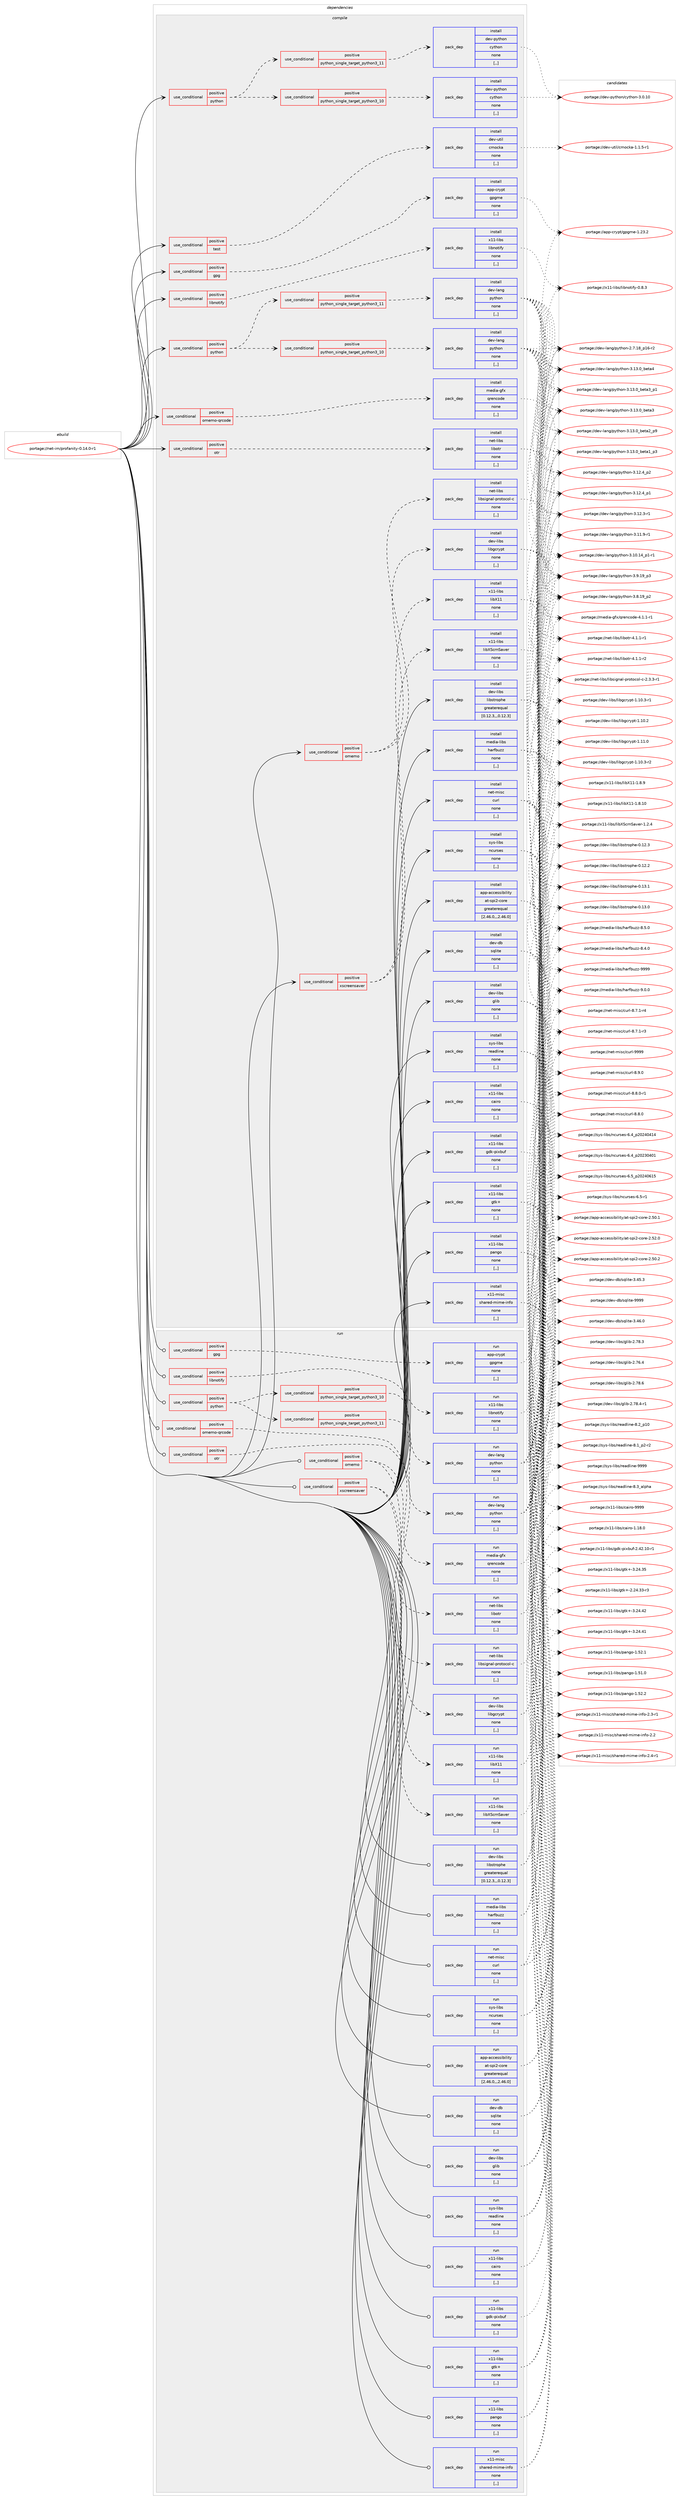 digraph prolog {

# *************
# Graph options
# *************

newrank=true;
concentrate=true;
compound=true;
graph [rankdir=LR,fontname=Helvetica,fontsize=10,ranksep=1.5];#, ranksep=2.5, nodesep=0.2];
edge  [arrowhead=vee];
node  [fontname=Helvetica,fontsize=10];

# **********
# The ebuild
# **********

subgraph cluster_leftcol {
color=gray;
label=<<i>ebuild</i>>;
id [label="portage://net-im/profanity-0.14.0-r1", color=red, width=4, href="../net-im/profanity-0.14.0-r1.svg"];
}

# ****************
# The dependencies
# ****************

subgraph cluster_midcol {
color=gray;
label=<<i>dependencies</i>>;
subgraph cluster_compile {
fillcolor="#eeeeee";
style=filled;
label=<<i>compile</i>>;
subgraph cond91754 {
dependency352772 [label=<<TABLE BORDER="0" CELLBORDER="1" CELLSPACING="0" CELLPADDING="4"><TR><TD ROWSPAN="3" CELLPADDING="10">use_conditional</TD></TR><TR><TD>positive</TD></TR><TR><TD>gpg</TD></TR></TABLE>>, shape=none, color=red];
subgraph pack258413 {
dependency352773 [label=<<TABLE BORDER="0" CELLBORDER="1" CELLSPACING="0" CELLPADDING="4" WIDTH="220"><TR><TD ROWSPAN="6" CELLPADDING="30">pack_dep</TD></TR><TR><TD WIDTH="110">install</TD></TR><TR><TD>app-crypt</TD></TR><TR><TD>gpgme</TD></TR><TR><TD>none</TD></TR><TR><TD>[,,]</TD></TR></TABLE>>, shape=none, color=blue];
}
dependency352772:e -> dependency352773:w [weight=20,style="dashed",arrowhead="vee"];
}
id:e -> dependency352772:w [weight=20,style="solid",arrowhead="vee"];
subgraph cond91755 {
dependency352774 [label=<<TABLE BORDER="0" CELLBORDER="1" CELLSPACING="0" CELLPADDING="4"><TR><TD ROWSPAN="3" CELLPADDING="10">use_conditional</TD></TR><TR><TD>positive</TD></TR><TR><TD>libnotify</TD></TR></TABLE>>, shape=none, color=red];
subgraph pack258414 {
dependency352775 [label=<<TABLE BORDER="0" CELLBORDER="1" CELLSPACING="0" CELLPADDING="4" WIDTH="220"><TR><TD ROWSPAN="6" CELLPADDING="30">pack_dep</TD></TR><TR><TD WIDTH="110">install</TD></TR><TR><TD>x11-libs</TD></TR><TR><TD>libnotify</TD></TR><TR><TD>none</TD></TR><TR><TD>[,,]</TD></TR></TABLE>>, shape=none, color=blue];
}
dependency352774:e -> dependency352775:w [weight=20,style="dashed",arrowhead="vee"];
}
id:e -> dependency352774:w [weight=20,style="solid",arrowhead="vee"];
subgraph cond91756 {
dependency352776 [label=<<TABLE BORDER="0" CELLBORDER="1" CELLSPACING="0" CELLPADDING="4"><TR><TD ROWSPAN="3" CELLPADDING="10">use_conditional</TD></TR><TR><TD>positive</TD></TR><TR><TD>omemo</TD></TR></TABLE>>, shape=none, color=red];
subgraph pack258415 {
dependency352777 [label=<<TABLE BORDER="0" CELLBORDER="1" CELLSPACING="0" CELLPADDING="4" WIDTH="220"><TR><TD ROWSPAN="6" CELLPADDING="30">pack_dep</TD></TR><TR><TD WIDTH="110">install</TD></TR><TR><TD>dev-libs</TD></TR><TR><TD>libgcrypt</TD></TR><TR><TD>none</TD></TR><TR><TD>[,,]</TD></TR></TABLE>>, shape=none, color=blue];
}
dependency352776:e -> dependency352777:w [weight=20,style="dashed",arrowhead="vee"];
subgraph pack258416 {
dependency352778 [label=<<TABLE BORDER="0" CELLBORDER="1" CELLSPACING="0" CELLPADDING="4" WIDTH="220"><TR><TD ROWSPAN="6" CELLPADDING="30">pack_dep</TD></TR><TR><TD WIDTH="110">install</TD></TR><TR><TD>net-libs</TD></TR><TR><TD>libsignal-protocol-c</TD></TR><TR><TD>none</TD></TR><TR><TD>[,,]</TD></TR></TABLE>>, shape=none, color=blue];
}
dependency352776:e -> dependency352778:w [weight=20,style="dashed",arrowhead="vee"];
}
id:e -> dependency352776:w [weight=20,style="solid",arrowhead="vee"];
subgraph cond91757 {
dependency352779 [label=<<TABLE BORDER="0" CELLBORDER="1" CELLSPACING="0" CELLPADDING="4"><TR><TD ROWSPAN="3" CELLPADDING="10">use_conditional</TD></TR><TR><TD>positive</TD></TR><TR><TD>omemo-qrcode</TD></TR></TABLE>>, shape=none, color=red];
subgraph pack258417 {
dependency352780 [label=<<TABLE BORDER="0" CELLBORDER="1" CELLSPACING="0" CELLPADDING="4" WIDTH="220"><TR><TD ROWSPAN="6" CELLPADDING="30">pack_dep</TD></TR><TR><TD WIDTH="110">install</TD></TR><TR><TD>media-gfx</TD></TR><TR><TD>qrencode</TD></TR><TR><TD>none</TD></TR><TR><TD>[,,]</TD></TR></TABLE>>, shape=none, color=blue];
}
dependency352779:e -> dependency352780:w [weight=20,style="dashed",arrowhead="vee"];
}
id:e -> dependency352779:w [weight=20,style="solid",arrowhead="vee"];
subgraph cond91758 {
dependency352781 [label=<<TABLE BORDER="0" CELLBORDER="1" CELLSPACING="0" CELLPADDING="4"><TR><TD ROWSPAN="3" CELLPADDING="10">use_conditional</TD></TR><TR><TD>positive</TD></TR><TR><TD>otr</TD></TR></TABLE>>, shape=none, color=red];
subgraph pack258418 {
dependency352782 [label=<<TABLE BORDER="0" CELLBORDER="1" CELLSPACING="0" CELLPADDING="4" WIDTH="220"><TR><TD ROWSPAN="6" CELLPADDING="30">pack_dep</TD></TR><TR><TD WIDTH="110">install</TD></TR><TR><TD>net-libs</TD></TR><TR><TD>libotr</TD></TR><TR><TD>none</TD></TR><TR><TD>[,,]</TD></TR></TABLE>>, shape=none, color=blue];
}
dependency352781:e -> dependency352782:w [weight=20,style="dashed",arrowhead="vee"];
}
id:e -> dependency352781:w [weight=20,style="solid",arrowhead="vee"];
subgraph cond91759 {
dependency352783 [label=<<TABLE BORDER="0" CELLBORDER="1" CELLSPACING="0" CELLPADDING="4"><TR><TD ROWSPAN="3" CELLPADDING="10">use_conditional</TD></TR><TR><TD>positive</TD></TR><TR><TD>python</TD></TR></TABLE>>, shape=none, color=red];
subgraph cond91760 {
dependency352784 [label=<<TABLE BORDER="0" CELLBORDER="1" CELLSPACING="0" CELLPADDING="4"><TR><TD ROWSPAN="3" CELLPADDING="10">use_conditional</TD></TR><TR><TD>positive</TD></TR><TR><TD>python_single_target_python3_10</TD></TR></TABLE>>, shape=none, color=red];
subgraph pack258419 {
dependency352785 [label=<<TABLE BORDER="0" CELLBORDER="1" CELLSPACING="0" CELLPADDING="4" WIDTH="220"><TR><TD ROWSPAN="6" CELLPADDING="30">pack_dep</TD></TR><TR><TD WIDTH="110">install</TD></TR><TR><TD>dev-lang</TD></TR><TR><TD>python</TD></TR><TR><TD>none</TD></TR><TR><TD>[,,]</TD></TR></TABLE>>, shape=none, color=blue];
}
dependency352784:e -> dependency352785:w [weight=20,style="dashed",arrowhead="vee"];
}
dependency352783:e -> dependency352784:w [weight=20,style="dashed",arrowhead="vee"];
subgraph cond91761 {
dependency352786 [label=<<TABLE BORDER="0" CELLBORDER="1" CELLSPACING="0" CELLPADDING="4"><TR><TD ROWSPAN="3" CELLPADDING="10">use_conditional</TD></TR><TR><TD>positive</TD></TR><TR><TD>python_single_target_python3_11</TD></TR></TABLE>>, shape=none, color=red];
subgraph pack258420 {
dependency352787 [label=<<TABLE BORDER="0" CELLBORDER="1" CELLSPACING="0" CELLPADDING="4" WIDTH="220"><TR><TD ROWSPAN="6" CELLPADDING="30">pack_dep</TD></TR><TR><TD WIDTH="110">install</TD></TR><TR><TD>dev-lang</TD></TR><TR><TD>python</TD></TR><TR><TD>none</TD></TR><TR><TD>[,,]</TD></TR></TABLE>>, shape=none, color=blue];
}
dependency352786:e -> dependency352787:w [weight=20,style="dashed",arrowhead="vee"];
}
dependency352783:e -> dependency352786:w [weight=20,style="dashed",arrowhead="vee"];
}
id:e -> dependency352783:w [weight=20,style="solid",arrowhead="vee"];
subgraph cond91762 {
dependency352788 [label=<<TABLE BORDER="0" CELLBORDER="1" CELLSPACING="0" CELLPADDING="4"><TR><TD ROWSPAN="3" CELLPADDING="10">use_conditional</TD></TR><TR><TD>positive</TD></TR><TR><TD>python</TD></TR></TABLE>>, shape=none, color=red];
subgraph cond91763 {
dependency352789 [label=<<TABLE BORDER="0" CELLBORDER="1" CELLSPACING="0" CELLPADDING="4"><TR><TD ROWSPAN="3" CELLPADDING="10">use_conditional</TD></TR><TR><TD>positive</TD></TR><TR><TD>python_single_target_python3_10</TD></TR></TABLE>>, shape=none, color=red];
subgraph pack258421 {
dependency352790 [label=<<TABLE BORDER="0" CELLBORDER="1" CELLSPACING="0" CELLPADDING="4" WIDTH="220"><TR><TD ROWSPAN="6" CELLPADDING="30">pack_dep</TD></TR><TR><TD WIDTH="110">install</TD></TR><TR><TD>dev-python</TD></TR><TR><TD>cython</TD></TR><TR><TD>none</TD></TR><TR><TD>[,,]</TD></TR></TABLE>>, shape=none, color=blue];
}
dependency352789:e -> dependency352790:w [weight=20,style="dashed",arrowhead="vee"];
}
dependency352788:e -> dependency352789:w [weight=20,style="dashed",arrowhead="vee"];
subgraph cond91764 {
dependency352791 [label=<<TABLE BORDER="0" CELLBORDER="1" CELLSPACING="0" CELLPADDING="4"><TR><TD ROWSPAN="3" CELLPADDING="10">use_conditional</TD></TR><TR><TD>positive</TD></TR><TR><TD>python_single_target_python3_11</TD></TR></TABLE>>, shape=none, color=red];
subgraph pack258422 {
dependency352792 [label=<<TABLE BORDER="0" CELLBORDER="1" CELLSPACING="0" CELLPADDING="4" WIDTH="220"><TR><TD ROWSPAN="6" CELLPADDING="30">pack_dep</TD></TR><TR><TD WIDTH="110">install</TD></TR><TR><TD>dev-python</TD></TR><TR><TD>cython</TD></TR><TR><TD>none</TD></TR><TR><TD>[,,]</TD></TR></TABLE>>, shape=none, color=blue];
}
dependency352791:e -> dependency352792:w [weight=20,style="dashed",arrowhead="vee"];
}
dependency352788:e -> dependency352791:w [weight=20,style="dashed",arrowhead="vee"];
}
id:e -> dependency352788:w [weight=20,style="solid",arrowhead="vee"];
subgraph cond91765 {
dependency352793 [label=<<TABLE BORDER="0" CELLBORDER="1" CELLSPACING="0" CELLPADDING="4"><TR><TD ROWSPAN="3" CELLPADDING="10">use_conditional</TD></TR><TR><TD>positive</TD></TR><TR><TD>test</TD></TR></TABLE>>, shape=none, color=red];
subgraph pack258423 {
dependency352794 [label=<<TABLE BORDER="0" CELLBORDER="1" CELLSPACING="0" CELLPADDING="4" WIDTH="220"><TR><TD ROWSPAN="6" CELLPADDING="30">pack_dep</TD></TR><TR><TD WIDTH="110">install</TD></TR><TR><TD>dev-util</TD></TR><TR><TD>cmocka</TD></TR><TR><TD>none</TD></TR><TR><TD>[,,]</TD></TR></TABLE>>, shape=none, color=blue];
}
dependency352793:e -> dependency352794:w [weight=20,style="dashed",arrowhead="vee"];
}
id:e -> dependency352793:w [weight=20,style="solid",arrowhead="vee"];
subgraph cond91766 {
dependency352795 [label=<<TABLE BORDER="0" CELLBORDER="1" CELLSPACING="0" CELLPADDING="4"><TR><TD ROWSPAN="3" CELLPADDING="10">use_conditional</TD></TR><TR><TD>positive</TD></TR><TR><TD>xscreensaver</TD></TR></TABLE>>, shape=none, color=red];
subgraph pack258424 {
dependency352796 [label=<<TABLE BORDER="0" CELLBORDER="1" CELLSPACING="0" CELLPADDING="4" WIDTH="220"><TR><TD ROWSPAN="6" CELLPADDING="30">pack_dep</TD></TR><TR><TD WIDTH="110">install</TD></TR><TR><TD>x11-libs</TD></TR><TR><TD>libXScrnSaver</TD></TR><TR><TD>none</TD></TR><TR><TD>[,,]</TD></TR></TABLE>>, shape=none, color=blue];
}
dependency352795:e -> dependency352796:w [weight=20,style="dashed",arrowhead="vee"];
subgraph pack258425 {
dependency352797 [label=<<TABLE BORDER="0" CELLBORDER="1" CELLSPACING="0" CELLPADDING="4" WIDTH="220"><TR><TD ROWSPAN="6" CELLPADDING="30">pack_dep</TD></TR><TR><TD WIDTH="110">install</TD></TR><TR><TD>x11-libs</TD></TR><TR><TD>libX11</TD></TR><TR><TD>none</TD></TR><TR><TD>[,,]</TD></TR></TABLE>>, shape=none, color=blue];
}
dependency352795:e -> dependency352797:w [weight=20,style="dashed",arrowhead="vee"];
}
id:e -> dependency352795:w [weight=20,style="solid",arrowhead="vee"];
subgraph pack258426 {
dependency352798 [label=<<TABLE BORDER="0" CELLBORDER="1" CELLSPACING="0" CELLPADDING="4" WIDTH="220"><TR><TD ROWSPAN="6" CELLPADDING="30">pack_dep</TD></TR><TR><TD WIDTH="110">install</TD></TR><TR><TD>app-accessibility</TD></TR><TR><TD>at-spi2-core</TD></TR><TR><TD>greaterequal</TD></TR><TR><TD>[2.46.0,,,2.46.0]</TD></TR></TABLE>>, shape=none, color=blue];
}
id:e -> dependency352798:w [weight=20,style="solid",arrowhead="vee"];
subgraph pack258427 {
dependency352799 [label=<<TABLE BORDER="0" CELLBORDER="1" CELLSPACING="0" CELLPADDING="4" WIDTH="220"><TR><TD ROWSPAN="6" CELLPADDING="30">pack_dep</TD></TR><TR><TD WIDTH="110">install</TD></TR><TR><TD>dev-db</TD></TR><TR><TD>sqlite</TD></TR><TR><TD>none</TD></TR><TR><TD>[,,]</TD></TR></TABLE>>, shape=none, color=blue];
}
id:e -> dependency352799:w [weight=20,style="solid",arrowhead="vee"];
subgraph pack258428 {
dependency352800 [label=<<TABLE BORDER="0" CELLBORDER="1" CELLSPACING="0" CELLPADDING="4" WIDTH="220"><TR><TD ROWSPAN="6" CELLPADDING="30">pack_dep</TD></TR><TR><TD WIDTH="110">install</TD></TR><TR><TD>dev-libs</TD></TR><TR><TD>glib</TD></TR><TR><TD>none</TD></TR><TR><TD>[,,]</TD></TR></TABLE>>, shape=none, color=blue];
}
id:e -> dependency352800:w [weight=20,style="solid",arrowhead="vee"];
subgraph pack258429 {
dependency352801 [label=<<TABLE BORDER="0" CELLBORDER="1" CELLSPACING="0" CELLPADDING="4" WIDTH="220"><TR><TD ROWSPAN="6" CELLPADDING="30">pack_dep</TD></TR><TR><TD WIDTH="110">install</TD></TR><TR><TD>dev-libs</TD></TR><TR><TD>libstrophe</TD></TR><TR><TD>greaterequal</TD></TR><TR><TD>[0.12.3,,,0.12.3]</TD></TR></TABLE>>, shape=none, color=blue];
}
id:e -> dependency352801:w [weight=20,style="solid",arrowhead="vee"];
subgraph pack258430 {
dependency352802 [label=<<TABLE BORDER="0" CELLBORDER="1" CELLSPACING="0" CELLPADDING="4" WIDTH="220"><TR><TD ROWSPAN="6" CELLPADDING="30">pack_dep</TD></TR><TR><TD WIDTH="110">install</TD></TR><TR><TD>media-libs</TD></TR><TR><TD>harfbuzz</TD></TR><TR><TD>none</TD></TR><TR><TD>[,,]</TD></TR></TABLE>>, shape=none, color=blue];
}
id:e -> dependency352802:w [weight=20,style="solid",arrowhead="vee"];
subgraph pack258431 {
dependency352803 [label=<<TABLE BORDER="0" CELLBORDER="1" CELLSPACING="0" CELLPADDING="4" WIDTH="220"><TR><TD ROWSPAN="6" CELLPADDING="30">pack_dep</TD></TR><TR><TD WIDTH="110">install</TD></TR><TR><TD>net-misc</TD></TR><TR><TD>curl</TD></TR><TR><TD>none</TD></TR><TR><TD>[,,]</TD></TR></TABLE>>, shape=none, color=blue];
}
id:e -> dependency352803:w [weight=20,style="solid",arrowhead="vee"];
subgraph pack258432 {
dependency352804 [label=<<TABLE BORDER="0" CELLBORDER="1" CELLSPACING="0" CELLPADDING="4" WIDTH="220"><TR><TD ROWSPAN="6" CELLPADDING="30">pack_dep</TD></TR><TR><TD WIDTH="110">install</TD></TR><TR><TD>sys-libs</TD></TR><TR><TD>ncurses</TD></TR><TR><TD>none</TD></TR><TR><TD>[,,]</TD></TR></TABLE>>, shape=none, color=blue];
}
id:e -> dependency352804:w [weight=20,style="solid",arrowhead="vee"];
subgraph pack258433 {
dependency352805 [label=<<TABLE BORDER="0" CELLBORDER="1" CELLSPACING="0" CELLPADDING="4" WIDTH="220"><TR><TD ROWSPAN="6" CELLPADDING="30">pack_dep</TD></TR><TR><TD WIDTH="110">install</TD></TR><TR><TD>sys-libs</TD></TR><TR><TD>readline</TD></TR><TR><TD>none</TD></TR><TR><TD>[,,]</TD></TR></TABLE>>, shape=none, color=blue];
}
id:e -> dependency352805:w [weight=20,style="solid",arrowhead="vee"];
subgraph pack258434 {
dependency352806 [label=<<TABLE BORDER="0" CELLBORDER="1" CELLSPACING="0" CELLPADDING="4" WIDTH="220"><TR><TD ROWSPAN="6" CELLPADDING="30">pack_dep</TD></TR><TR><TD WIDTH="110">install</TD></TR><TR><TD>x11-libs</TD></TR><TR><TD>cairo</TD></TR><TR><TD>none</TD></TR><TR><TD>[,,]</TD></TR></TABLE>>, shape=none, color=blue];
}
id:e -> dependency352806:w [weight=20,style="solid",arrowhead="vee"];
subgraph pack258435 {
dependency352807 [label=<<TABLE BORDER="0" CELLBORDER="1" CELLSPACING="0" CELLPADDING="4" WIDTH="220"><TR><TD ROWSPAN="6" CELLPADDING="30">pack_dep</TD></TR><TR><TD WIDTH="110">install</TD></TR><TR><TD>x11-libs</TD></TR><TR><TD>gdk-pixbuf</TD></TR><TR><TD>none</TD></TR><TR><TD>[,,]</TD></TR></TABLE>>, shape=none, color=blue];
}
id:e -> dependency352807:w [weight=20,style="solid",arrowhead="vee"];
subgraph pack258436 {
dependency352808 [label=<<TABLE BORDER="0" CELLBORDER="1" CELLSPACING="0" CELLPADDING="4" WIDTH="220"><TR><TD ROWSPAN="6" CELLPADDING="30">pack_dep</TD></TR><TR><TD WIDTH="110">install</TD></TR><TR><TD>x11-libs</TD></TR><TR><TD>gtk+</TD></TR><TR><TD>none</TD></TR><TR><TD>[,,]</TD></TR></TABLE>>, shape=none, color=blue];
}
id:e -> dependency352808:w [weight=20,style="solid",arrowhead="vee"];
subgraph pack258437 {
dependency352809 [label=<<TABLE BORDER="0" CELLBORDER="1" CELLSPACING="0" CELLPADDING="4" WIDTH="220"><TR><TD ROWSPAN="6" CELLPADDING="30">pack_dep</TD></TR><TR><TD WIDTH="110">install</TD></TR><TR><TD>x11-libs</TD></TR><TR><TD>pango</TD></TR><TR><TD>none</TD></TR><TR><TD>[,,]</TD></TR></TABLE>>, shape=none, color=blue];
}
id:e -> dependency352809:w [weight=20,style="solid",arrowhead="vee"];
subgraph pack258438 {
dependency352810 [label=<<TABLE BORDER="0" CELLBORDER="1" CELLSPACING="0" CELLPADDING="4" WIDTH="220"><TR><TD ROWSPAN="6" CELLPADDING="30">pack_dep</TD></TR><TR><TD WIDTH="110">install</TD></TR><TR><TD>x11-misc</TD></TR><TR><TD>shared-mime-info</TD></TR><TR><TD>none</TD></TR><TR><TD>[,,]</TD></TR></TABLE>>, shape=none, color=blue];
}
id:e -> dependency352810:w [weight=20,style="solid",arrowhead="vee"];
}
subgraph cluster_compileandrun {
fillcolor="#eeeeee";
style=filled;
label=<<i>compile and run</i>>;
}
subgraph cluster_run {
fillcolor="#eeeeee";
style=filled;
label=<<i>run</i>>;
subgraph cond91767 {
dependency352811 [label=<<TABLE BORDER="0" CELLBORDER="1" CELLSPACING="0" CELLPADDING="4"><TR><TD ROWSPAN="3" CELLPADDING="10">use_conditional</TD></TR><TR><TD>positive</TD></TR><TR><TD>gpg</TD></TR></TABLE>>, shape=none, color=red];
subgraph pack258439 {
dependency352812 [label=<<TABLE BORDER="0" CELLBORDER="1" CELLSPACING="0" CELLPADDING="4" WIDTH="220"><TR><TD ROWSPAN="6" CELLPADDING="30">pack_dep</TD></TR><TR><TD WIDTH="110">run</TD></TR><TR><TD>app-crypt</TD></TR><TR><TD>gpgme</TD></TR><TR><TD>none</TD></TR><TR><TD>[,,]</TD></TR></TABLE>>, shape=none, color=blue];
}
dependency352811:e -> dependency352812:w [weight=20,style="dashed",arrowhead="vee"];
}
id:e -> dependency352811:w [weight=20,style="solid",arrowhead="odot"];
subgraph cond91768 {
dependency352813 [label=<<TABLE BORDER="0" CELLBORDER="1" CELLSPACING="0" CELLPADDING="4"><TR><TD ROWSPAN="3" CELLPADDING="10">use_conditional</TD></TR><TR><TD>positive</TD></TR><TR><TD>libnotify</TD></TR></TABLE>>, shape=none, color=red];
subgraph pack258440 {
dependency352814 [label=<<TABLE BORDER="0" CELLBORDER="1" CELLSPACING="0" CELLPADDING="4" WIDTH="220"><TR><TD ROWSPAN="6" CELLPADDING="30">pack_dep</TD></TR><TR><TD WIDTH="110">run</TD></TR><TR><TD>x11-libs</TD></TR><TR><TD>libnotify</TD></TR><TR><TD>none</TD></TR><TR><TD>[,,]</TD></TR></TABLE>>, shape=none, color=blue];
}
dependency352813:e -> dependency352814:w [weight=20,style="dashed",arrowhead="vee"];
}
id:e -> dependency352813:w [weight=20,style="solid",arrowhead="odot"];
subgraph cond91769 {
dependency352815 [label=<<TABLE BORDER="0" CELLBORDER="1" CELLSPACING="0" CELLPADDING="4"><TR><TD ROWSPAN="3" CELLPADDING="10">use_conditional</TD></TR><TR><TD>positive</TD></TR><TR><TD>omemo</TD></TR></TABLE>>, shape=none, color=red];
subgraph pack258441 {
dependency352816 [label=<<TABLE BORDER="0" CELLBORDER="1" CELLSPACING="0" CELLPADDING="4" WIDTH="220"><TR><TD ROWSPAN="6" CELLPADDING="30">pack_dep</TD></TR><TR><TD WIDTH="110">run</TD></TR><TR><TD>dev-libs</TD></TR><TR><TD>libgcrypt</TD></TR><TR><TD>none</TD></TR><TR><TD>[,,]</TD></TR></TABLE>>, shape=none, color=blue];
}
dependency352815:e -> dependency352816:w [weight=20,style="dashed",arrowhead="vee"];
subgraph pack258442 {
dependency352817 [label=<<TABLE BORDER="0" CELLBORDER="1" CELLSPACING="0" CELLPADDING="4" WIDTH="220"><TR><TD ROWSPAN="6" CELLPADDING="30">pack_dep</TD></TR><TR><TD WIDTH="110">run</TD></TR><TR><TD>net-libs</TD></TR><TR><TD>libsignal-protocol-c</TD></TR><TR><TD>none</TD></TR><TR><TD>[,,]</TD></TR></TABLE>>, shape=none, color=blue];
}
dependency352815:e -> dependency352817:w [weight=20,style="dashed",arrowhead="vee"];
}
id:e -> dependency352815:w [weight=20,style="solid",arrowhead="odot"];
subgraph cond91770 {
dependency352818 [label=<<TABLE BORDER="0" CELLBORDER="1" CELLSPACING="0" CELLPADDING="4"><TR><TD ROWSPAN="3" CELLPADDING="10">use_conditional</TD></TR><TR><TD>positive</TD></TR><TR><TD>omemo-qrcode</TD></TR></TABLE>>, shape=none, color=red];
subgraph pack258443 {
dependency352819 [label=<<TABLE BORDER="0" CELLBORDER="1" CELLSPACING="0" CELLPADDING="4" WIDTH="220"><TR><TD ROWSPAN="6" CELLPADDING="30">pack_dep</TD></TR><TR><TD WIDTH="110">run</TD></TR><TR><TD>media-gfx</TD></TR><TR><TD>qrencode</TD></TR><TR><TD>none</TD></TR><TR><TD>[,,]</TD></TR></TABLE>>, shape=none, color=blue];
}
dependency352818:e -> dependency352819:w [weight=20,style="dashed",arrowhead="vee"];
}
id:e -> dependency352818:w [weight=20,style="solid",arrowhead="odot"];
subgraph cond91771 {
dependency352820 [label=<<TABLE BORDER="0" CELLBORDER="1" CELLSPACING="0" CELLPADDING="4"><TR><TD ROWSPAN="3" CELLPADDING="10">use_conditional</TD></TR><TR><TD>positive</TD></TR><TR><TD>otr</TD></TR></TABLE>>, shape=none, color=red];
subgraph pack258444 {
dependency352821 [label=<<TABLE BORDER="0" CELLBORDER="1" CELLSPACING="0" CELLPADDING="4" WIDTH="220"><TR><TD ROWSPAN="6" CELLPADDING="30">pack_dep</TD></TR><TR><TD WIDTH="110">run</TD></TR><TR><TD>net-libs</TD></TR><TR><TD>libotr</TD></TR><TR><TD>none</TD></TR><TR><TD>[,,]</TD></TR></TABLE>>, shape=none, color=blue];
}
dependency352820:e -> dependency352821:w [weight=20,style="dashed",arrowhead="vee"];
}
id:e -> dependency352820:w [weight=20,style="solid",arrowhead="odot"];
subgraph cond91772 {
dependency352822 [label=<<TABLE BORDER="0" CELLBORDER="1" CELLSPACING="0" CELLPADDING="4"><TR><TD ROWSPAN="3" CELLPADDING="10">use_conditional</TD></TR><TR><TD>positive</TD></TR><TR><TD>python</TD></TR></TABLE>>, shape=none, color=red];
subgraph cond91773 {
dependency352823 [label=<<TABLE BORDER="0" CELLBORDER="1" CELLSPACING="0" CELLPADDING="4"><TR><TD ROWSPAN="3" CELLPADDING="10">use_conditional</TD></TR><TR><TD>positive</TD></TR><TR><TD>python_single_target_python3_10</TD></TR></TABLE>>, shape=none, color=red];
subgraph pack258445 {
dependency352824 [label=<<TABLE BORDER="0" CELLBORDER="1" CELLSPACING="0" CELLPADDING="4" WIDTH="220"><TR><TD ROWSPAN="6" CELLPADDING="30">pack_dep</TD></TR><TR><TD WIDTH="110">run</TD></TR><TR><TD>dev-lang</TD></TR><TR><TD>python</TD></TR><TR><TD>none</TD></TR><TR><TD>[,,]</TD></TR></TABLE>>, shape=none, color=blue];
}
dependency352823:e -> dependency352824:w [weight=20,style="dashed",arrowhead="vee"];
}
dependency352822:e -> dependency352823:w [weight=20,style="dashed",arrowhead="vee"];
subgraph cond91774 {
dependency352825 [label=<<TABLE BORDER="0" CELLBORDER="1" CELLSPACING="0" CELLPADDING="4"><TR><TD ROWSPAN="3" CELLPADDING="10">use_conditional</TD></TR><TR><TD>positive</TD></TR><TR><TD>python_single_target_python3_11</TD></TR></TABLE>>, shape=none, color=red];
subgraph pack258446 {
dependency352826 [label=<<TABLE BORDER="0" CELLBORDER="1" CELLSPACING="0" CELLPADDING="4" WIDTH="220"><TR><TD ROWSPAN="6" CELLPADDING="30">pack_dep</TD></TR><TR><TD WIDTH="110">run</TD></TR><TR><TD>dev-lang</TD></TR><TR><TD>python</TD></TR><TR><TD>none</TD></TR><TR><TD>[,,]</TD></TR></TABLE>>, shape=none, color=blue];
}
dependency352825:e -> dependency352826:w [weight=20,style="dashed",arrowhead="vee"];
}
dependency352822:e -> dependency352825:w [weight=20,style="dashed",arrowhead="vee"];
}
id:e -> dependency352822:w [weight=20,style="solid",arrowhead="odot"];
subgraph cond91775 {
dependency352827 [label=<<TABLE BORDER="0" CELLBORDER="1" CELLSPACING="0" CELLPADDING="4"><TR><TD ROWSPAN="3" CELLPADDING="10">use_conditional</TD></TR><TR><TD>positive</TD></TR><TR><TD>xscreensaver</TD></TR></TABLE>>, shape=none, color=red];
subgraph pack258447 {
dependency352828 [label=<<TABLE BORDER="0" CELLBORDER="1" CELLSPACING="0" CELLPADDING="4" WIDTH="220"><TR><TD ROWSPAN="6" CELLPADDING="30">pack_dep</TD></TR><TR><TD WIDTH="110">run</TD></TR><TR><TD>x11-libs</TD></TR><TR><TD>libXScrnSaver</TD></TR><TR><TD>none</TD></TR><TR><TD>[,,]</TD></TR></TABLE>>, shape=none, color=blue];
}
dependency352827:e -> dependency352828:w [weight=20,style="dashed",arrowhead="vee"];
subgraph pack258448 {
dependency352829 [label=<<TABLE BORDER="0" CELLBORDER="1" CELLSPACING="0" CELLPADDING="4" WIDTH="220"><TR><TD ROWSPAN="6" CELLPADDING="30">pack_dep</TD></TR><TR><TD WIDTH="110">run</TD></TR><TR><TD>x11-libs</TD></TR><TR><TD>libX11</TD></TR><TR><TD>none</TD></TR><TR><TD>[,,]</TD></TR></TABLE>>, shape=none, color=blue];
}
dependency352827:e -> dependency352829:w [weight=20,style="dashed",arrowhead="vee"];
}
id:e -> dependency352827:w [weight=20,style="solid",arrowhead="odot"];
subgraph pack258449 {
dependency352830 [label=<<TABLE BORDER="0" CELLBORDER="1" CELLSPACING="0" CELLPADDING="4" WIDTH="220"><TR><TD ROWSPAN="6" CELLPADDING="30">pack_dep</TD></TR><TR><TD WIDTH="110">run</TD></TR><TR><TD>app-accessibility</TD></TR><TR><TD>at-spi2-core</TD></TR><TR><TD>greaterequal</TD></TR><TR><TD>[2.46.0,,,2.46.0]</TD></TR></TABLE>>, shape=none, color=blue];
}
id:e -> dependency352830:w [weight=20,style="solid",arrowhead="odot"];
subgraph pack258450 {
dependency352831 [label=<<TABLE BORDER="0" CELLBORDER="1" CELLSPACING="0" CELLPADDING="4" WIDTH="220"><TR><TD ROWSPAN="6" CELLPADDING="30">pack_dep</TD></TR><TR><TD WIDTH="110">run</TD></TR><TR><TD>dev-db</TD></TR><TR><TD>sqlite</TD></TR><TR><TD>none</TD></TR><TR><TD>[,,]</TD></TR></TABLE>>, shape=none, color=blue];
}
id:e -> dependency352831:w [weight=20,style="solid",arrowhead="odot"];
subgraph pack258451 {
dependency352832 [label=<<TABLE BORDER="0" CELLBORDER="1" CELLSPACING="0" CELLPADDING="4" WIDTH="220"><TR><TD ROWSPAN="6" CELLPADDING="30">pack_dep</TD></TR><TR><TD WIDTH="110">run</TD></TR><TR><TD>dev-libs</TD></TR><TR><TD>glib</TD></TR><TR><TD>none</TD></TR><TR><TD>[,,]</TD></TR></TABLE>>, shape=none, color=blue];
}
id:e -> dependency352832:w [weight=20,style="solid",arrowhead="odot"];
subgraph pack258452 {
dependency352833 [label=<<TABLE BORDER="0" CELLBORDER="1" CELLSPACING="0" CELLPADDING="4" WIDTH="220"><TR><TD ROWSPAN="6" CELLPADDING="30">pack_dep</TD></TR><TR><TD WIDTH="110">run</TD></TR><TR><TD>dev-libs</TD></TR><TR><TD>libstrophe</TD></TR><TR><TD>greaterequal</TD></TR><TR><TD>[0.12.3,,,0.12.3]</TD></TR></TABLE>>, shape=none, color=blue];
}
id:e -> dependency352833:w [weight=20,style="solid",arrowhead="odot"];
subgraph pack258453 {
dependency352834 [label=<<TABLE BORDER="0" CELLBORDER="1" CELLSPACING="0" CELLPADDING="4" WIDTH="220"><TR><TD ROWSPAN="6" CELLPADDING="30">pack_dep</TD></TR><TR><TD WIDTH="110">run</TD></TR><TR><TD>media-libs</TD></TR><TR><TD>harfbuzz</TD></TR><TR><TD>none</TD></TR><TR><TD>[,,]</TD></TR></TABLE>>, shape=none, color=blue];
}
id:e -> dependency352834:w [weight=20,style="solid",arrowhead="odot"];
subgraph pack258454 {
dependency352835 [label=<<TABLE BORDER="0" CELLBORDER="1" CELLSPACING="0" CELLPADDING="4" WIDTH="220"><TR><TD ROWSPAN="6" CELLPADDING="30">pack_dep</TD></TR><TR><TD WIDTH="110">run</TD></TR><TR><TD>net-misc</TD></TR><TR><TD>curl</TD></TR><TR><TD>none</TD></TR><TR><TD>[,,]</TD></TR></TABLE>>, shape=none, color=blue];
}
id:e -> dependency352835:w [weight=20,style="solid",arrowhead="odot"];
subgraph pack258455 {
dependency352836 [label=<<TABLE BORDER="0" CELLBORDER="1" CELLSPACING="0" CELLPADDING="4" WIDTH="220"><TR><TD ROWSPAN="6" CELLPADDING="30">pack_dep</TD></TR><TR><TD WIDTH="110">run</TD></TR><TR><TD>sys-libs</TD></TR><TR><TD>ncurses</TD></TR><TR><TD>none</TD></TR><TR><TD>[,,]</TD></TR></TABLE>>, shape=none, color=blue];
}
id:e -> dependency352836:w [weight=20,style="solid",arrowhead="odot"];
subgraph pack258456 {
dependency352837 [label=<<TABLE BORDER="0" CELLBORDER="1" CELLSPACING="0" CELLPADDING="4" WIDTH="220"><TR><TD ROWSPAN="6" CELLPADDING="30">pack_dep</TD></TR><TR><TD WIDTH="110">run</TD></TR><TR><TD>sys-libs</TD></TR><TR><TD>readline</TD></TR><TR><TD>none</TD></TR><TR><TD>[,,]</TD></TR></TABLE>>, shape=none, color=blue];
}
id:e -> dependency352837:w [weight=20,style="solid",arrowhead="odot"];
subgraph pack258457 {
dependency352838 [label=<<TABLE BORDER="0" CELLBORDER="1" CELLSPACING="0" CELLPADDING="4" WIDTH="220"><TR><TD ROWSPAN="6" CELLPADDING="30">pack_dep</TD></TR><TR><TD WIDTH="110">run</TD></TR><TR><TD>x11-libs</TD></TR><TR><TD>cairo</TD></TR><TR><TD>none</TD></TR><TR><TD>[,,]</TD></TR></TABLE>>, shape=none, color=blue];
}
id:e -> dependency352838:w [weight=20,style="solid",arrowhead="odot"];
subgraph pack258458 {
dependency352839 [label=<<TABLE BORDER="0" CELLBORDER="1" CELLSPACING="0" CELLPADDING="4" WIDTH="220"><TR><TD ROWSPAN="6" CELLPADDING="30">pack_dep</TD></TR><TR><TD WIDTH="110">run</TD></TR><TR><TD>x11-libs</TD></TR><TR><TD>gdk-pixbuf</TD></TR><TR><TD>none</TD></TR><TR><TD>[,,]</TD></TR></TABLE>>, shape=none, color=blue];
}
id:e -> dependency352839:w [weight=20,style="solid",arrowhead="odot"];
subgraph pack258459 {
dependency352840 [label=<<TABLE BORDER="0" CELLBORDER="1" CELLSPACING="0" CELLPADDING="4" WIDTH="220"><TR><TD ROWSPAN="6" CELLPADDING="30">pack_dep</TD></TR><TR><TD WIDTH="110">run</TD></TR><TR><TD>x11-libs</TD></TR><TR><TD>gtk+</TD></TR><TR><TD>none</TD></TR><TR><TD>[,,]</TD></TR></TABLE>>, shape=none, color=blue];
}
id:e -> dependency352840:w [weight=20,style="solid",arrowhead="odot"];
subgraph pack258460 {
dependency352841 [label=<<TABLE BORDER="0" CELLBORDER="1" CELLSPACING="0" CELLPADDING="4" WIDTH="220"><TR><TD ROWSPAN="6" CELLPADDING="30">pack_dep</TD></TR><TR><TD WIDTH="110">run</TD></TR><TR><TD>x11-libs</TD></TR><TR><TD>pango</TD></TR><TR><TD>none</TD></TR><TR><TD>[,,]</TD></TR></TABLE>>, shape=none, color=blue];
}
id:e -> dependency352841:w [weight=20,style="solid",arrowhead="odot"];
subgraph pack258461 {
dependency352842 [label=<<TABLE BORDER="0" CELLBORDER="1" CELLSPACING="0" CELLPADDING="4" WIDTH="220"><TR><TD ROWSPAN="6" CELLPADDING="30">pack_dep</TD></TR><TR><TD WIDTH="110">run</TD></TR><TR><TD>x11-misc</TD></TR><TR><TD>shared-mime-info</TD></TR><TR><TD>none</TD></TR><TR><TD>[,,]</TD></TR></TABLE>>, shape=none, color=blue];
}
id:e -> dependency352842:w [weight=20,style="solid",arrowhead="odot"];
}
}

# **************
# The candidates
# **************

subgraph cluster_choices {
rank=same;
color=gray;
label=<<i>candidates</i>>;

subgraph choice258413 {
color=black;
nodesep=1;
choice9711211245991141211121164710311210310910145494650514650 [label="portage://app-crypt/gpgme-1.23.2", color=red, width=4,href="../app-crypt/gpgme-1.23.2.svg"];
dependency352773:e -> choice9711211245991141211121164710311210310910145494650514650:w [style=dotted,weight="100"];
}
subgraph choice258414 {
color=black;
nodesep=1;
choice120494945108105981154710810598110111116105102121454846564651 [label="portage://x11-libs/libnotify-0.8.3", color=red, width=4,href="../x11-libs/libnotify-0.8.3.svg"];
dependency352775:e -> choice120494945108105981154710810598110111116105102121454846564651:w [style=dotted,weight="100"];
}
subgraph choice258415 {
color=black;
nodesep=1;
choice100101118451081059811547108105981039911412111211645494649494648 [label="portage://dev-libs/libgcrypt-1.11.0", color=red, width=4,href="../dev-libs/libgcrypt-1.11.0.svg"];
choice1001011184510810598115471081059810399114121112116454946494846514511450 [label="portage://dev-libs/libgcrypt-1.10.3-r2", color=red, width=4,href="../dev-libs/libgcrypt-1.10.3-r2.svg"];
choice1001011184510810598115471081059810399114121112116454946494846514511449 [label="portage://dev-libs/libgcrypt-1.10.3-r1", color=red, width=4,href="../dev-libs/libgcrypt-1.10.3-r1.svg"];
choice100101118451081059811547108105981039911412111211645494649484650 [label="portage://dev-libs/libgcrypt-1.10.2", color=red, width=4,href="../dev-libs/libgcrypt-1.10.2.svg"];
dependency352777:e -> choice100101118451081059811547108105981039911412111211645494649494648:w [style=dotted,weight="100"];
dependency352777:e -> choice1001011184510810598115471081059810399114121112116454946494846514511450:w [style=dotted,weight="100"];
dependency352777:e -> choice1001011184510810598115471081059810399114121112116454946494846514511449:w [style=dotted,weight="100"];
dependency352777:e -> choice100101118451081059811547108105981039911412111211645494649484650:w [style=dotted,weight="100"];
}
subgraph choice258416 {
color=black;
nodesep=1;
choice1101011164510810598115471081059811510510311097108451121141111161119911110845994550465146514511449 [label="portage://net-libs/libsignal-protocol-c-2.3.3-r1", color=red, width=4,href="../net-libs/libsignal-protocol-c-2.3.3-r1.svg"];
dependency352778:e -> choice1101011164510810598115471081059811510510311097108451121141111161119911110845994550465146514511449:w [style=dotted,weight="100"];
}
subgraph choice258417 {
color=black;
nodesep=1;
choice109101100105974510310212047113114101110991111001014552464946494511449 [label="portage://media-gfx/qrencode-4.1.1-r1", color=red, width=4,href="../media-gfx/qrencode-4.1.1-r1.svg"];
dependency352780:e -> choice109101100105974510310212047113114101110991111001014552464946494511449:w [style=dotted,weight="100"];
}
subgraph choice258418 {
color=black;
nodesep=1;
choice110101116451081059811547108105981111161144552464946494511450 [label="portage://net-libs/libotr-4.1.1-r2", color=red, width=4,href="../net-libs/libotr-4.1.1-r2.svg"];
choice110101116451081059811547108105981111161144552464946494511449 [label="portage://net-libs/libotr-4.1.1-r1", color=red, width=4,href="../net-libs/libotr-4.1.1-r1.svg"];
dependency352782:e -> choice110101116451081059811547108105981111161144552464946494511450:w [style=dotted,weight="100"];
dependency352782:e -> choice110101116451081059811547108105981111161144552464946494511449:w [style=dotted,weight="100"];
}
subgraph choice258419 {
color=black;
nodesep=1;
choice1001011184510897110103471121211161041111104551464951464895981011169752 [label="portage://dev-lang/python-3.13.0_beta4", color=red, width=4,href="../dev-lang/python-3.13.0_beta4.svg"];
choice10010111845108971101034711212111610411111045514649514648959810111697519511249 [label="portage://dev-lang/python-3.13.0_beta3_p1", color=red, width=4,href="../dev-lang/python-3.13.0_beta3_p1.svg"];
choice1001011184510897110103471121211161041111104551464951464895981011169751 [label="portage://dev-lang/python-3.13.0_beta3", color=red, width=4,href="../dev-lang/python-3.13.0_beta3.svg"];
choice10010111845108971101034711212111610411111045514649514648959810111697509511257 [label="portage://dev-lang/python-3.13.0_beta2_p9", color=red, width=4,href="../dev-lang/python-3.13.0_beta2_p9.svg"];
choice10010111845108971101034711212111610411111045514649514648959810111697499511251 [label="portage://dev-lang/python-3.13.0_beta1_p3", color=red, width=4,href="../dev-lang/python-3.13.0_beta1_p3.svg"];
choice100101118451089711010347112121116104111110455146495046529511250 [label="portage://dev-lang/python-3.12.4_p2", color=red, width=4,href="../dev-lang/python-3.12.4_p2.svg"];
choice100101118451089711010347112121116104111110455146495046529511249 [label="portage://dev-lang/python-3.12.4_p1", color=red, width=4,href="../dev-lang/python-3.12.4_p1.svg"];
choice100101118451089711010347112121116104111110455146495046514511449 [label="portage://dev-lang/python-3.12.3-r1", color=red, width=4,href="../dev-lang/python-3.12.3-r1.svg"];
choice100101118451089711010347112121116104111110455146494946574511449 [label="portage://dev-lang/python-3.11.9-r1", color=red, width=4,href="../dev-lang/python-3.11.9-r1.svg"];
choice100101118451089711010347112121116104111110455146494846495295112494511449 [label="portage://dev-lang/python-3.10.14_p1-r1", color=red, width=4,href="../dev-lang/python-3.10.14_p1-r1.svg"];
choice100101118451089711010347112121116104111110455146574649579511251 [label="portage://dev-lang/python-3.9.19_p3", color=red, width=4,href="../dev-lang/python-3.9.19_p3.svg"];
choice100101118451089711010347112121116104111110455146564649579511250 [label="portage://dev-lang/python-3.8.19_p2", color=red, width=4,href="../dev-lang/python-3.8.19_p2.svg"];
choice100101118451089711010347112121116104111110455046554649569511249544511450 [label="portage://dev-lang/python-2.7.18_p16-r2", color=red, width=4,href="../dev-lang/python-2.7.18_p16-r2.svg"];
dependency352785:e -> choice1001011184510897110103471121211161041111104551464951464895981011169752:w [style=dotted,weight="100"];
dependency352785:e -> choice10010111845108971101034711212111610411111045514649514648959810111697519511249:w [style=dotted,weight="100"];
dependency352785:e -> choice1001011184510897110103471121211161041111104551464951464895981011169751:w [style=dotted,weight="100"];
dependency352785:e -> choice10010111845108971101034711212111610411111045514649514648959810111697509511257:w [style=dotted,weight="100"];
dependency352785:e -> choice10010111845108971101034711212111610411111045514649514648959810111697499511251:w [style=dotted,weight="100"];
dependency352785:e -> choice100101118451089711010347112121116104111110455146495046529511250:w [style=dotted,weight="100"];
dependency352785:e -> choice100101118451089711010347112121116104111110455146495046529511249:w [style=dotted,weight="100"];
dependency352785:e -> choice100101118451089711010347112121116104111110455146495046514511449:w [style=dotted,weight="100"];
dependency352785:e -> choice100101118451089711010347112121116104111110455146494946574511449:w [style=dotted,weight="100"];
dependency352785:e -> choice100101118451089711010347112121116104111110455146494846495295112494511449:w [style=dotted,weight="100"];
dependency352785:e -> choice100101118451089711010347112121116104111110455146574649579511251:w [style=dotted,weight="100"];
dependency352785:e -> choice100101118451089711010347112121116104111110455146564649579511250:w [style=dotted,weight="100"];
dependency352785:e -> choice100101118451089711010347112121116104111110455046554649569511249544511450:w [style=dotted,weight="100"];
}
subgraph choice258420 {
color=black;
nodesep=1;
choice1001011184510897110103471121211161041111104551464951464895981011169752 [label="portage://dev-lang/python-3.13.0_beta4", color=red, width=4,href="../dev-lang/python-3.13.0_beta4.svg"];
choice10010111845108971101034711212111610411111045514649514648959810111697519511249 [label="portage://dev-lang/python-3.13.0_beta3_p1", color=red, width=4,href="../dev-lang/python-3.13.0_beta3_p1.svg"];
choice1001011184510897110103471121211161041111104551464951464895981011169751 [label="portage://dev-lang/python-3.13.0_beta3", color=red, width=4,href="../dev-lang/python-3.13.0_beta3.svg"];
choice10010111845108971101034711212111610411111045514649514648959810111697509511257 [label="portage://dev-lang/python-3.13.0_beta2_p9", color=red, width=4,href="../dev-lang/python-3.13.0_beta2_p9.svg"];
choice10010111845108971101034711212111610411111045514649514648959810111697499511251 [label="portage://dev-lang/python-3.13.0_beta1_p3", color=red, width=4,href="../dev-lang/python-3.13.0_beta1_p3.svg"];
choice100101118451089711010347112121116104111110455146495046529511250 [label="portage://dev-lang/python-3.12.4_p2", color=red, width=4,href="../dev-lang/python-3.12.4_p2.svg"];
choice100101118451089711010347112121116104111110455146495046529511249 [label="portage://dev-lang/python-3.12.4_p1", color=red, width=4,href="../dev-lang/python-3.12.4_p1.svg"];
choice100101118451089711010347112121116104111110455146495046514511449 [label="portage://dev-lang/python-3.12.3-r1", color=red, width=4,href="../dev-lang/python-3.12.3-r1.svg"];
choice100101118451089711010347112121116104111110455146494946574511449 [label="portage://dev-lang/python-3.11.9-r1", color=red, width=4,href="../dev-lang/python-3.11.9-r1.svg"];
choice100101118451089711010347112121116104111110455146494846495295112494511449 [label="portage://dev-lang/python-3.10.14_p1-r1", color=red, width=4,href="../dev-lang/python-3.10.14_p1-r1.svg"];
choice100101118451089711010347112121116104111110455146574649579511251 [label="portage://dev-lang/python-3.9.19_p3", color=red, width=4,href="../dev-lang/python-3.9.19_p3.svg"];
choice100101118451089711010347112121116104111110455146564649579511250 [label="portage://dev-lang/python-3.8.19_p2", color=red, width=4,href="../dev-lang/python-3.8.19_p2.svg"];
choice100101118451089711010347112121116104111110455046554649569511249544511450 [label="portage://dev-lang/python-2.7.18_p16-r2", color=red, width=4,href="../dev-lang/python-2.7.18_p16-r2.svg"];
dependency352787:e -> choice1001011184510897110103471121211161041111104551464951464895981011169752:w [style=dotted,weight="100"];
dependency352787:e -> choice10010111845108971101034711212111610411111045514649514648959810111697519511249:w [style=dotted,weight="100"];
dependency352787:e -> choice1001011184510897110103471121211161041111104551464951464895981011169751:w [style=dotted,weight="100"];
dependency352787:e -> choice10010111845108971101034711212111610411111045514649514648959810111697509511257:w [style=dotted,weight="100"];
dependency352787:e -> choice10010111845108971101034711212111610411111045514649514648959810111697499511251:w [style=dotted,weight="100"];
dependency352787:e -> choice100101118451089711010347112121116104111110455146495046529511250:w [style=dotted,weight="100"];
dependency352787:e -> choice100101118451089711010347112121116104111110455146495046529511249:w [style=dotted,weight="100"];
dependency352787:e -> choice100101118451089711010347112121116104111110455146495046514511449:w [style=dotted,weight="100"];
dependency352787:e -> choice100101118451089711010347112121116104111110455146494946574511449:w [style=dotted,weight="100"];
dependency352787:e -> choice100101118451089711010347112121116104111110455146494846495295112494511449:w [style=dotted,weight="100"];
dependency352787:e -> choice100101118451089711010347112121116104111110455146574649579511251:w [style=dotted,weight="100"];
dependency352787:e -> choice100101118451089711010347112121116104111110455146564649579511250:w [style=dotted,weight="100"];
dependency352787:e -> choice100101118451089711010347112121116104111110455046554649569511249544511450:w [style=dotted,weight="100"];
}
subgraph choice258421 {
color=black;
nodesep=1;
choice10010111845112121116104111110479912111610411111045514648464948 [label="portage://dev-python/cython-3.0.10", color=red, width=4,href="../dev-python/cython-3.0.10.svg"];
dependency352790:e -> choice10010111845112121116104111110479912111610411111045514648464948:w [style=dotted,weight="100"];
}
subgraph choice258422 {
color=black;
nodesep=1;
choice10010111845112121116104111110479912111610411111045514648464948 [label="portage://dev-python/cython-3.0.10", color=red, width=4,href="../dev-python/cython-3.0.10.svg"];
dependency352792:e -> choice10010111845112121116104111110479912111610411111045514648464948:w [style=dotted,weight="100"];
}
subgraph choice258423 {
color=black;
nodesep=1;
choice10010111845117116105108479910911199107974549464946534511449 [label="portage://dev-util/cmocka-1.1.5-r1", color=red, width=4,href="../dev-util/cmocka-1.1.5-r1.svg"];
dependency352794:e -> choice10010111845117116105108479910911199107974549464946534511449:w [style=dotted,weight="100"];
}
subgraph choice258424 {
color=black;
nodesep=1;
choice1204949451081059811547108105988883991141108397118101114454946504652 [label="portage://x11-libs/libXScrnSaver-1.2.4", color=red, width=4,href="../x11-libs/libXScrnSaver-1.2.4.svg"];
dependency352796:e -> choice1204949451081059811547108105988883991141108397118101114454946504652:w [style=dotted,weight="100"];
}
subgraph choice258425 {
color=black;
nodesep=1;
choice12049494510810598115471081059888494945494656464948 [label="portage://x11-libs/libX11-1.8.10", color=red, width=4,href="../x11-libs/libX11-1.8.10.svg"];
choice120494945108105981154710810598884949454946564657 [label="portage://x11-libs/libX11-1.8.9", color=red, width=4,href="../x11-libs/libX11-1.8.9.svg"];
dependency352797:e -> choice12049494510810598115471081059888494945494656464948:w [style=dotted,weight="100"];
dependency352797:e -> choice120494945108105981154710810598884949454946564657:w [style=dotted,weight="100"];
}
subgraph choice258426 {
color=black;
nodesep=1;
choice97112112459799991011151151059810510810511612147971164511511210550459911111410145504653504648 [label="portage://app-accessibility/at-spi2-core-2.52.0", color=red, width=4,href="../app-accessibility/at-spi2-core-2.52.0.svg"];
choice97112112459799991011151151059810510810511612147971164511511210550459911111410145504653484650 [label="portage://app-accessibility/at-spi2-core-2.50.2", color=red, width=4,href="../app-accessibility/at-spi2-core-2.50.2.svg"];
choice97112112459799991011151151059810510810511612147971164511511210550459911111410145504653484649 [label="portage://app-accessibility/at-spi2-core-2.50.1", color=red, width=4,href="../app-accessibility/at-spi2-core-2.50.1.svg"];
dependency352798:e -> choice97112112459799991011151151059810510810511612147971164511511210550459911111410145504653504648:w [style=dotted,weight="100"];
dependency352798:e -> choice97112112459799991011151151059810510810511612147971164511511210550459911111410145504653484650:w [style=dotted,weight="100"];
dependency352798:e -> choice97112112459799991011151151059810510810511612147971164511511210550459911111410145504653484649:w [style=dotted,weight="100"];
}
subgraph choice258427 {
color=black;
nodesep=1;
choice1001011184510098471151131081051161014557575757 [label="portage://dev-db/sqlite-9999", color=red, width=4,href="../dev-db/sqlite-9999.svg"];
choice10010111845100984711511310810511610145514652544648 [label="portage://dev-db/sqlite-3.46.0", color=red, width=4,href="../dev-db/sqlite-3.46.0.svg"];
choice10010111845100984711511310810511610145514652534651 [label="portage://dev-db/sqlite-3.45.3", color=red, width=4,href="../dev-db/sqlite-3.45.3.svg"];
dependency352799:e -> choice1001011184510098471151131081051161014557575757:w [style=dotted,weight="100"];
dependency352799:e -> choice10010111845100984711511310810511610145514652544648:w [style=dotted,weight="100"];
dependency352799:e -> choice10010111845100984711511310810511610145514652534651:w [style=dotted,weight="100"];
}
subgraph choice258428 {
color=black;
nodesep=1;
choice1001011184510810598115471031081059845504655564654 [label="portage://dev-libs/glib-2.78.6", color=red, width=4,href="../dev-libs/glib-2.78.6.svg"];
choice10010111845108105981154710310810598455046555646524511449 [label="portage://dev-libs/glib-2.78.4-r1", color=red, width=4,href="../dev-libs/glib-2.78.4-r1.svg"];
choice1001011184510810598115471031081059845504655564651 [label="portage://dev-libs/glib-2.78.3", color=red, width=4,href="../dev-libs/glib-2.78.3.svg"];
choice1001011184510810598115471031081059845504655544652 [label="portage://dev-libs/glib-2.76.4", color=red, width=4,href="../dev-libs/glib-2.76.4.svg"];
dependency352800:e -> choice1001011184510810598115471031081059845504655564654:w [style=dotted,weight="100"];
dependency352800:e -> choice10010111845108105981154710310810598455046555646524511449:w [style=dotted,weight="100"];
dependency352800:e -> choice1001011184510810598115471031081059845504655564651:w [style=dotted,weight="100"];
dependency352800:e -> choice1001011184510810598115471031081059845504655544652:w [style=dotted,weight="100"];
}
subgraph choice258429 {
color=black;
nodesep=1;
choice1001011184510810598115471081059811511611411111210410145484649514649 [label="portage://dev-libs/libstrophe-0.13.1", color=red, width=4,href="../dev-libs/libstrophe-0.13.1.svg"];
choice1001011184510810598115471081059811511611411111210410145484649514648 [label="portage://dev-libs/libstrophe-0.13.0", color=red, width=4,href="../dev-libs/libstrophe-0.13.0.svg"];
choice1001011184510810598115471081059811511611411111210410145484649504651 [label="portage://dev-libs/libstrophe-0.12.3", color=red, width=4,href="../dev-libs/libstrophe-0.12.3.svg"];
choice1001011184510810598115471081059811511611411111210410145484649504650 [label="portage://dev-libs/libstrophe-0.12.2", color=red, width=4,href="../dev-libs/libstrophe-0.12.2.svg"];
dependency352801:e -> choice1001011184510810598115471081059811511611411111210410145484649514649:w [style=dotted,weight="100"];
dependency352801:e -> choice1001011184510810598115471081059811511611411111210410145484649514648:w [style=dotted,weight="100"];
dependency352801:e -> choice1001011184510810598115471081059811511611411111210410145484649504651:w [style=dotted,weight="100"];
dependency352801:e -> choice1001011184510810598115471081059811511611411111210410145484649504650:w [style=dotted,weight="100"];
}
subgraph choice258430 {
color=black;
nodesep=1;
choice1091011001059745108105981154710497114102981171221224557575757 [label="portage://media-libs/harfbuzz-9999", color=red, width=4,href="../media-libs/harfbuzz-9999.svg"];
choice109101100105974510810598115471049711410298117122122455746484648 [label="portage://media-libs/harfbuzz-9.0.0", color=red, width=4,href="../media-libs/harfbuzz-9.0.0.svg"];
choice109101100105974510810598115471049711410298117122122455646534648 [label="portage://media-libs/harfbuzz-8.5.0", color=red, width=4,href="../media-libs/harfbuzz-8.5.0.svg"];
choice109101100105974510810598115471049711410298117122122455646524648 [label="portage://media-libs/harfbuzz-8.4.0", color=red, width=4,href="../media-libs/harfbuzz-8.4.0.svg"];
dependency352802:e -> choice1091011001059745108105981154710497114102981171221224557575757:w [style=dotted,weight="100"];
dependency352802:e -> choice109101100105974510810598115471049711410298117122122455746484648:w [style=dotted,weight="100"];
dependency352802:e -> choice109101100105974510810598115471049711410298117122122455646534648:w [style=dotted,weight="100"];
dependency352802:e -> choice109101100105974510810598115471049711410298117122122455646524648:w [style=dotted,weight="100"];
}
subgraph choice258431 {
color=black;
nodesep=1;
choice110101116451091051159947991171141084557575757 [label="portage://net-misc/curl-9999", color=red, width=4,href="../net-misc/curl-9999.svg"];
choice11010111645109105115994799117114108455646574648 [label="portage://net-misc/curl-8.9.0", color=red, width=4,href="../net-misc/curl-8.9.0.svg"];
choice110101116451091051159947991171141084556465646484511449 [label="portage://net-misc/curl-8.8.0-r1", color=red, width=4,href="../net-misc/curl-8.8.0-r1.svg"];
choice11010111645109105115994799117114108455646564648 [label="portage://net-misc/curl-8.8.0", color=red, width=4,href="../net-misc/curl-8.8.0.svg"];
choice110101116451091051159947991171141084556465546494511452 [label="portage://net-misc/curl-8.7.1-r4", color=red, width=4,href="../net-misc/curl-8.7.1-r4.svg"];
choice110101116451091051159947991171141084556465546494511451 [label="portage://net-misc/curl-8.7.1-r3", color=red, width=4,href="../net-misc/curl-8.7.1-r3.svg"];
dependency352803:e -> choice110101116451091051159947991171141084557575757:w [style=dotted,weight="100"];
dependency352803:e -> choice11010111645109105115994799117114108455646574648:w [style=dotted,weight="100"];
dependency352803:e -> choice110101116451091051159947991171141084556465646484511449:w [style=dotted,weight="100"];
dependency352803:e -> choice11010111645109105115994799117114108455646564648:w [style=dotted,weight="100"];
dependency352803:e -> choice110101116451091051159947991171141084556465546494511452:w [style=dotted,weight="100"];
dependency352803:e -> choice110101116451091051159947991171141084556465546494511451:w [style=dotted,weight="100"];
}
subgraph choice258432 {
color=black;
nodesep=1;
choice1151211154510810598115471109911711411510111545544653951125048505248544953 [label="portage://sys-libs/ncurses-6.5_p20240615", color=red, width=4,href="../sys-libs/ncurses-6.5_p20240615.svg"];
choice11512111545108105981154711099117114115101115455446534511449 [label="portage://sys-libs/ncurses-6.5-r1", color=red, width=4,href="../sys-libs/ncurses-6.5-r1.svg"];
choice1151211154510810598115471109911711411510111545544652951125048505248524952 [label="portage://sys-libs/ncurses-6.4_p20240414", color=red, width=4,href="../sys-libs/ncurses-6.4_p20240414.svg"];
choice1151211154510810598115471109911711411510111545544652951125048505148524849 [label="portage://sys-libs/ncurses-6.4_p20230401", color=red, width=4,href="../sys-libs/ncurses-6.4_p20230401.svg"];
dependency352804:e -> choice1151211154510810598115471109911711411510111545544653951125048505248544953:w [style=dotted,weight="100"];
dependency352804:e -> choice11512111545108105981154711099117114115101115455446534511449:w [style=dotted,weight="100"];
dependency352804:e -> choice1151211154510810598115471109911711411510111545544652951125048505248524952:w [style=dotted,weight="100"];
dependency352804:e -> choice1151211154510810598115471109911711411510111545544652951125048505148524849:w [style=dotted,weight="100"];
}
subgraph choice258433 {
color=black;
nodesep=1;
choice115121115451081059811547114101971001081051101014557575757 [label="portage://sys-libs/readline-9999", color=red, width=4,href="../sys-libs/readline-9999.svg"];
choice1151211154510810598115471141019710010810511010145564651959710811210497 [label="portage://sys-libs/readline-8.3_alpha", color=red, width=4,href="../sys-libs/readline-8.3_alpha.svg"];
choice1151211154510810598115471141019710010810511010145564650951124948 [label="portage://sys-libs/readline-8.2_p10", color=red, width=4,href="../sys-libs/readline-8.2_p10.svg"];
choice115121115451081059811547114101971001081051101014556464995112504511450 [label="portage://sys-libs/readline-8.1_p2-r2", color=red, width=4,href="../sys-libs/readline-8.1_p2-r2.svg"];
dependency352805:e -> choice115121115451081059811547114101971001081051101014557575757:w [style=dotted,weight="100"];
dependency352805:e -> choice1151211154510810598115471141019710010810511010145564651959710811210497:w [style=dotted,weight="100"];
dependency352805:e -> choice1151211154510810598115471141019710010810511010145564650951124948:w [style=dotted,weight="100"];
dependency352805:e -> choice115121115451081059811547114101971001081051101014556464995112504511450:w [style=dotted,weight="100"];
}
subgraph choice258434 {
color=black;
nodesep=1;
choice120494945108105981154799971051141114557575757 [label="portage://x11-libs/cairo-9999", color=red, width=4,href="../x11-libs/cairo-9999.svg"];
choice1204949451081059811547999710511411145494649564648 [label="portage://x11-libs/cairo-1.18.0", color=red, width=4,href="../x11-libs/cairo-1.18.0.svg"];
dependency352806:e -> choice120494945108105981154799971051141114557575757:w [style=dotted,weight="100"];
dependency352806:e -> choice1204949451081059811547999710511411145494649564648:w [style=dotted,weight="100"];
}
subgraph choice258435 {
color=black;
nodesep=1;
choice1204949451081059811547103100107451121051209811710245504652504649484511449 [label="portage://x11-libs/gdk-pixbuf-2.42.10-r1", color=red, width=4,href="../x11-libs/gdk-pixbuf-2.42.10-r1.svg"];
dependency352807:e -> choice1204949451081059811547103100107451121051209811710245504652504649484511449:w [style=dotted,weight="100"];
}
subgraph choice258436 {
color=black;
nodesep=1;
choice1204949451081059811547103116107434551465052465250 [label="portage://x11-libs/gtk+-3.24.42", color=red, width=4,href="../x11-libs/gtk+-3.24.42.svg"];
choice1204949451081059811547103116107434551465052465249 [label="portage://x11-libs/gtk+-3.24.41", color=red, width=4,href="../x11-libs/gtk+-3.24.41.svg"];
choice1204949451081059811547103116107434551465052465153 [label="portage://x11-libs/gtk+-3.24.35", color=red, width=4,href="../x11-libs/gtk+-3.24.35.svg"];
choice12049494510810598115471031161074345504650524651514511451 [label="portage://x11-libs/gtk+-2.24.33-r3", color=red, width=4,href="../x11-libs/gtk+-2.24.33-r3.svg"];
dependency352808:e -> choice1204949451081059811547103116107434551465052465250:w [style=dotted,weight="100"];
dependency352808:e -> choice1204949451081059811547103116107434551465052465249:w [style=dotted,weight="100"];
dependency352808:e -> choice1204949451081059811547103116107434551465052465153:w [style=dotted,weight="100"];
dependency352808:e -> choice12049494510810598115471031161074345504650524651514511451:w [style=dotted,weight="100"];
}
subgraph choice258437 {
color=black;
nodesep=1;
choice12049494510810598115471129711010311145494653504650 [label="portage://x11-libs/pango-1.52.2", color=red, width=4,href="../x11-libs/pango-1.52.2.svg"];
choice12049494510810598115471129711010311145494653504649 [label="portage://x11-libs/pango-1.52.1", color=red, width=4,href="../x11-libs/pango-1.52.1.svg"];
choice12049494510810598115471129711010311145494653494648 [label="portage://x11-libs/pango-1.51.0", color=red, width=4,href="../x11-libs/pango-1.51.0.svg"];
dependency352809:e -> choice12049494510810598115471129711010311145494653504650:w [style=dotted,weight="100"];
dependency352809:e -> choice12049494510810598115471129711010311145494653504649:w [style=dotted,weight="100"];
dependency352809:e -> choice12049494510810598115471129711010311145494653494648:w [style=dotted,weight="100"];
}
subgraph choice258438 {
color=black;
nodesep=1;
choice1204949451091051159947115104971141011004510910510910145105110102111455046524511449 [label="portage://x11-misc/shared-mime-info-2.4-r1", color=red, width=4,href="../x11-misc/shared-mime-info-2.4-r1.svg"];
choice1204949451091051159947115104971141011004510910510910145105110102111455046514511449 [label="portage://x11-misc/shared-mime-info-2.3-r1", color=red, width=4,href="../x11-misc/shared-mime-info-2.3-r1.svg"];
choice120494945109105115994711510497114101100451091051091014510511010211145504650 [label="portage://x11-misc/shared-mime-info-2.2", color=red, width=4,href="../x11-misc/shared-mime-info-2.2.svg"];
dependency352810:e -> choice1204949451091051159947115104971141011004510910510910145105110102111455046524511449:w [style=dotted,weight="100"];
dependency352810:e -> choice1204949451091051159947115104971141011004510910510910145105110102111455046514511449:w [style=dotted,weight="100"];
dependency352810:e -> choice120494945109105115994711510497114101100451091051091014510511010211145504650:w [style=dotted,weight="100"];
}
subgraph choice258439 {
color=black;
nodesep=1;
choice9711211245991141211121164710311210310910145494650514650 [label="portage://app-crypt/gpgme-1.23.2", color=red, width=4,href="../app-crypt/gpgme-1.23.2.svg"];
dependency352812:e -> choice9711211245991141211121164710311210310910145494650514650:w [style=dotted,weight="100"];
}
subgraph choice258440 {
color=black;
nodesep=1;
choice120494945108105981154710810598110111116105102121454846564651 [label="portage://x11-libs/libnotify-0.8.3", color=red, width=4,href="../x11-libs/libnotify-0.8.3.svg"];
dependency352814:e -> choice120494945108105981154710810598110111116105102121454846564651:w [style=dotted,weight="100"];
}
subgraph choice258441 {
color=black;
nodesep=1;
choice100101118451081059811547108105981039911412111211645494649494648 [label="portage://dev-libs/libgcrypt-1.11.0", color=red, width=4,href="../dev-libs/libgcrypt-1.11.0.svg"];
choice1001011184510810598115471081059810399114121112116454946494846514511450 [label="portage://dev-libs/libgcrypt-1.10.3-r2", color=red, width=4,href="../dev-libs/libgcrypt-1.10.3-r2.svg"];
choice1001011184510810598115471081059810399114121112116454946494846514511449 [label="portage://dev-libs/libgcrypt-1.10.3-r1", color=red, width=4,href="../dev-libs/libgcrypt-1.10.3-r1.svg"];
choice100101118451081059811547108105981039911412111211645494649484650 [label="portage://dev-libs/libgcrypt-1.10.2", color=red, width=4,href="../dev-libs/libgcrypt-1.10.2.svg"];
dependency352816:e -> choice100101118451081059811547108105981039911412111211645494649494648:w [style=dotted,weight="100"];
dependency352816:e -> choice1001011184510810598115471081059810399114121112116454946494846514511450:w [style=dotted,weight="100"];
dependency352816:e -> choice1001011184510810598115471081059810399114121112116454946494846514511449:w [style=dotted,weight="100"];
dependency352816:e -> choice100101118451081059811547108105981039911412111211645494649484650:w [style=dotted,weight="100"];
}
subgraph choice258442 {
color=black;
nodesep=1;
choice1101011164510810598115471081059811510510311097108451121141111161119911110845994550465146514511449 [label="portage://net-libs/libsignal-protocol-c-2.3.3-r1", color=red, width=4,href="../net-libs/libsignal-protocol-c-2.3.3-r1.svg"];
dependency352817:e -> choice1101011164510810598115471081059811510510311097108451121141111161119911110845994550465146514511449:w [style=dotted,weight="100"];
}
subgraph choice258443 {
color=black;
nodesep=1;
choice109101100105974510310212047113114101110991111001014552464946494511449 [label="portage://media-gfx/qrencode-4.1.1-r1", color=red, width=4,href="../media-gfx/qrencode-4.1.1-r1.svg"];
dependency352819:e -> choice109101100105974510310212047113114101110991111001014552464946494511449:w [style=dotted,weight="100"];
}
subgraph choice258444 {
color=black;
nodesep=1;
choice110101116451081059811547108105981111161144552464946494511450 [label="portage://net-libs/libotr-4.1.1-r2", color=red, width=4,href="../net-libs/libotr-4.1.1-r2.svg"];
choice110101116451081059811547108105981111161144552464946494511449 [label="portage://net-libs/libotr-4.1.1-r1", color=red, width=4,href="../net-libs/libotr-4.1.1-r1.svg"];
dependency352821:e -> choice110101116451081059811547108105981111161144552464946494511450:w [style=dotted,weight="100"];
dependency352821:e -> choice110101116451081059811547108105981111161144552464946494511449:w [style=dotted,weight="100"];
}
subgraph choice258445 {
color=black;
nodesep=1;
choice1001011184510897110103471121211161041111104551464951464895981011169752 [label="portage://dev-lang/python-3.13.0_beta4", color=red, width=4,href="../dev-lang/python-3.13.0_beta4.svg"];
choice10010111845108971101034711212111610411111045514649514648959810111697519511249 [label="portage://dev-lang/python-3.13.0_beta3_p1", color=red, width=4,href="../dev-lang/python-3.13.0_beta3_p1.svg"];
choice1001011184510897110103471121211161041111104551464951464895981011169751 [label="portage://dev-lang/python-3.13.0_beta3", color=red, width=4,href="../dev-lang/python-3.13.0_beta3.svg"];
choice10010111845108971101034711212111610411111045514649514648959810111697509511257 [label="portage://dev-lang/python-3.13.0_beta2_p9", color=red, width=4,href="../dev-lang/python-3.13.0_beta2_p9.svg"];
choice10010111845108971101034711212111610411111045514649514648959810111697499511251 [label="portage://dev-lang/python-3.13.0_beta1_p3", color=red, width=4,href="../dev-lang/python-3.13.0_beta1_p3.svg"];
choice100101118451089711010347112121116104111110455146495046529511250 [label="portage://dev-lang/python-3.12.4_p2", color=red, width=4,href="../dev-lang/python-3.12.4_p2.svg"];
choice100101118451089711010347112121116104111110455146495046529511249 [label="portage://dev-lang/python-3.12.4_p1", color=red, width=4,href="../dev-lang/python-3.12.4_p1.svg"];
choice100101118451089711010347112121116104111110455146495046514511449 [label="portage://dev-lang/python-3.12.3-r1", color=red, width=4,href="../dev-lang/python-3.12.3-r1.svg"];
choice100101118451089711010347112121116104111110455146494946574511449 [label="portage://dev-lang/python-3.11.9-r1", color=red, width=4,href="../dev-lang/python-3.11.9-r1.svg"];
choice100101118451089711010347112121116104111110455146494846495295112494511449 [label="portage://dev-lang/python-3.10.14_p1-r1", color=red, width=4,href="../dev-lang/python-3.10.14_p1-r1.svg"];
choice100101118451089711010347112121116104111110455146574649579511251 [label="portage://dev-lang/python-3.9.19_p3", color=red, width=4,href="../dev-lang/python-3.9.19_p3.svg"];
choice100101118451089711010347112121116104111110455146564649579511250 [label="portage://dev-lang/python-3.8.19_p2", color=red, width=4,href="../dev-lang/python-3.8.19_p2.svg"];
choice100101118451089711010347112121116104111110455046554649569511249544511450 [label="portage://dev-lang/python-2.7.18_p16-r2", color=red, width=4,href="../dev-lang/python-2.7.18_p16-r2.svg"];
dependency352824:e -> choice1001011184510897110103471121211161041111104551464951464895981011169752:w [style=dotted,weight="100"];
dependency352824:e -> choice10010111845108971101034711212111610411111045514649514648959810111697519511249:w [style=dotted,weight="100"];
dependency352824:e -> choice1001011184510897110103471121211161041111104551464951464895981011169751:w [style=dotted,weight="100"];
dependency352824:e -> choice10010111845108971101034711212111610411111045514649514648959810111697509511257:w [style=dotted,weight="100"];
dependency352824:e -> choice10010111845108971101034711212111610411111045514649514648959810111697499511251:w [style=dotted,weight="100"];
dependency352824:e -> choice100101118451089711010347112121116104111110455146495046529511250:w [style=dotted,weight="100"];
dependency352824:e -> choice100101118451089711010347112121116104111110455146495046529511249:w [style=dotted,weight="100"];
dependency352824:e -> choice100101118451089711010347112121116104111110455146495046514511449:w [style=dotted,weight="100"];
dependency352824:e -> choice100101118451089711010347112121116104111110455146494946574511449:w [style=dotted,weight="100"];
dependency352824:e -> choice100101118451089711010347112121116104111110455146494846495295112494511449:w [style=dotted,weight="100"];
dependency352824:e -> choice100101118451089711010347112121116104111110455146574649579511251:w [style=dotted,weight="100"];
dependency352824:e -> choice100101118451089711010347112121116104111110455146564649579511250:w [style=dotted,weight="100"];
dependency352824:e -> choice100101118451089711010347112121116104111110455046554649569511249544511450:w [style=dotted,weight="100"];
}
subgraph choice258446 {
color=black;
nodesep=1;
choice1001011184510897110103471121211161041111104551464951464895981011169752 [label="portage://dev-lang/python-3.13.0_beta4", color=red, width=4,href="../dev-lang/python-3.13.0_beta4.svg"];
choice10010111845108971101034711212111610411111045514649514648959810111697519511249 [label="portage://dev-lang/python-3.13.0_beta3_p1", color=red, width=4,href="../dev-lang/python-3.13.0_beta3_p1.svg"];
choice1001011184510897110103471121211161041111104551464951464895981011169751 [label="portage://dev-lang/python-3.13.0_beta3", color=red, width=4,href="../dev-lang/python-3.13.0_beta3.svg"];
choice10010111845108971101034711212111610411111045514649514648959810111697509511257 [label="portage://dev-lang/python-3.13.0_beta2_p9", color=red, width=4,href="../dev-lang/python-3.13.0_beta2_p9.svg"];
choice10010111845108971101034711212111610411111045514649514648959810111697499511251 [label="portage://dev-lang/python-3.13.0_beta1_p3", color=red, width=4,href="../dev-lang/python-3.13.0_beta1_p3.svg"];
choice100101118451089711010347112121116104111110455146495046529511250 [label="portage://dev-lang/python-3.12.4_p2", color=red, width=4,href="../dev-lang/python-3.12.4_p2.svg"];
choice100101118451089711010347112121116104111110455146495046529511249 [label="portage://dev-lang/python-3.12.4_p1", color=red, width=4,href="../dev-lang/python-3.12.4_p1.svg"];
choice100101118451089711010347112121116104111110455146495046514511449 [label="portage://dev-lang/python-3.12.3-r1", color=red, width=4,href="../dev-lang/python-3.12.3-r1.svg"];
choice100101118451089711010347112121116104111110455146494946574511449 [label="portage://dev-lang/python-3.11.9-r1", color=red, width=4,href="../dev-lang/python-3.11.9-r1.svg"];
choice100101118451089711010347112121116104111110455146494846495295112494511449 [label="portage://dev-lang/python-3.10.14_p1-r1", color=red, width=4,href="../dev-lang/python-3.10.14_p1-r1.svg"];
choice100101118451089711010347112121116104111110455146574649579511251 [label="portage://dev-lang/python-3.9.19_p3", color=red, width=4,href="../dev-lang/python-3.9.19_p3.svg"];
choice100101118451089711010347112121116104111110455146564649579511250 [label="portage://dev-lang/python-3.8.19_p2", color=red, width=4,href="../dev-lang/python-3.8.19_p2.svg"];
choice100101118451089711010347112121116104111110455046554649569511249544511450 [label="portage://dev-lang/python-2.7.18_p16-r2", color=red, width=4,href="../dev-lang/python-2.7.18_p16-r2.svg"];
dependency352826:e -> choice1001011184510897110103471121211161041111104551464951464895981011169752:w [style=dotted,weight="100"];
dependency352826:e -> choice10010111845108971101034711212111610411111045514649514648959810111697519511249:w [style=dotted,weight="100"];
dependency352826:e -> choice1001011184510897110103471121211161041111104551464951464895981011169751:w [style=dotted,weight="100"];
dependency352826:e -> choice10010111845108971101034711212111610411111045514649514648959810111697509511257:w [style=dotted,weight="100"];
dependency352826:e -> choice10010111845108971101034711212111610411111045514649514648959810111697499511251:w [style=dotted,weight="100"];
dependency352826:e -> choice100101118451089711010347112121116104111110455146495046529511250:w [style=dotted,weight="100"];
dependency352826:e -> choice100101118451089711010347112121116104111110455146495046529511249:w [style=dotted,weight="100"];
dependency352826:e -> choice100101118451089711010347112121116104111110455146495046514511449:w [style=dotted,weight="100"];
dependency352826:e -> choice100101118451089711010347112121116104111110455146494946574511449:w [style=dotted,weight="100"];
dependency352826:e -> choice100101118451089711010347112121116104111110455146494846495295112494511449:w [style=dotted,weight="100"];
dependency352826:e -> choice100101118451089711010347112121116104111110455146574649579511251:w [style=dotted,weight="100"];
dependency352826:e -> choice100101118451089711010347112121116104111110455146564649579511250:w [style=dotted,weight="100"];
dependency352826:e -> choice100101118451089711010347112121116104111110455046554649569511249544511450:w [style=dotted,weight="100"];
}
subgraph choice258447 {
color=black;
nodesep=1;
choice1204949451081059811547108105988883991141108397118101114454946504652 [label="portage://x11-libs/libXScrnSaver-1.2.4", color=red, width=4,href="../x11-libs/libXScrnSaver-1.2.4.svg"];
dependency352828:e -> choice1204949451081059811547108105988883991141108397118101114454946504652:w [style=dotted,weight="100"];
}
subgraph choice258448 {
color=black;
nodesep=1;
choice12049494510810598115471081059888494945494656464948 [label="portage://x11-libs/libX11-1.8.10", color=red, width=4,href="../x11-libs/libX11-1.8.10.svg"];
choice120494945108105981154710810598884949454946564657 [label="portage://x11-libs/libX11-1.8.9", color=red, width=4,href="../x11-libs/libX11-1.8.9.svg"];
dependency352829:e -> choice12049494510810598115471081059888494945494656464948:w [style=dotted,weight="100"];
dependency352829:e -> choice120494945108105981154710810598884949454946564657:w [style=dotted,weight="100"];
}
subgraph choice258449 {
color=black;
nodesep=1;
choice97112112459799991011151151059810510810511612147971164511511210550459911111410145504653504648 [label="portage://app-accessibility/at-spi2-core-2.52.0", color=red, width=4,href="../app-accessibility/at-spi2-core-2.52.0.svg"];
choice97112112459799991011151151059810510810511612147971164511511210550459911111410145504653484650 [label="portage://app-accessibility/at-spi2-core-2.50.2", color=red, width=4,href="../app-accessibility/at-spi2-core-2.50.2.svg"];
choice97112112459799991011151151059810510810511612147971164511511210550459911111410145504653484649 [label="portage://app-accessibility/at-spi2-core-2.50.1", color=red, width=4,href="../app-accessibility/at-spi2-core-2.50.1.svg"];
dependency352830:e -> choice97112112459799991011151151059810510810511612147971164511511210550459911111410145504653504648:w [style=dotted,weight="100"];
dependency352830:e -> choice97112112459799991011151151059810510810511612147971164511511210550459911111410145504653484650:w [style=dotted,weight="100"];
dependency352830:e -> choice97112112459799991011151151059810510810511612147971164511511210550459911111410145504653484649:w [style=dotted,weight="100"];
}
subgraph choice258450 {
color=black;
nodesep=1;
choice1001011184510098471151131081051161014557575757 [label="portage://dev-db/sqlite-9999", color=red, width=4,href="../dev-db/sqlite-9999.svg"];
choice10010111845100984711511310810511610145514652544648 [label="portage://dev-db/sqlite-3.46.0", color=red, width=4,href="../dev-db/sqlite-3.46.0.svg"];
choice10010111845100984711511310810511610145514652534651 [label="portage://dev-db/sqlite-3.45.3", color=red, width=4,href="../dev-db/sqlite-3.45.3.svg"];
dependency352831:e -> choice1001011184510098471151131081051161014557575757:w [style=dotted,weight="100"];
dependency352831:e -> choice10010111845100984711511310810511610145514652544648:w [style=dotted,weight="100"];
dependency352831:e -> choice10010111845100984711511310810511610145514652534651:w [style=dotted,weight="100"];
}
subgraph choice258451 {
color=black;
nodesep=1;
choice1001011184510810598115471031081059845504655564654 [label="portage://dev-libs/glib-2.78.6", color=red, width=4,href="../dev-libs/glib-2.78.6.svg"];
choice10010111845108105981154710310810598455046555646524511449 [label="portage://dev-libs/glib-2.78.4-r1", color=red, width=4,href="../dev-libs/glib-2.78.4-r1.svg"];
choice1001011184510810598115471031081059845504655564651 [label="portage://dev-libs/glib-2.78.3", color=red, width=4,href="../dev-libs/glib-2.78.3.svg"];
choice1001011184510810598115471031081059845504655544652 [label="portage://dev-libs/glib-2.76.4", color=red, width=4,href="../dev-libs/glib-2.76.4.svg"];
dependency352832:e -> choice1001011184510810598115471031081059845504655564654:w [style=dotted,weight="100"];
dependency352832:e -> choice10010111845108105981154710310810598455046555646524511449:w [style=dotted,weight="100"];
dependency352832:e -> choice1001011184510810598115471031081059845504655564651:w [style=dotted,weight="100"];
dependency352832:e -> choice1001011184510810598115471031081059845504655544652:w [style=dotted,weight="100"];
}
subgraph choice258452 {
color=black;
nodesep=1;
choice1001011184510810598115471081059811511611411111210410145484649514649 [label="portage://dev-libs/libstrophe-0.13.1", color=red, width=4,href="../dev-libs/libstrophe-0.13.1.svg"];
choice1001011184510810598115471081059811511611411111210410145484649514648 [label="portage://dev-libs/libstrophe-0.13.0", color=red, width=4,href="../dev-libs/libstrophe-0.13.0.svg"];
choice1001011184510810598115471081059811511611411111210410145484649504651 [label="portage://dev-libs/libstrophe-0.12.3", color=red, width=4,href="../dev-libs/libstrophe-0.12.3.svg"];
choice1001011184510810598115471081059811511611411111210410145484649504650 [label="portage://dev-libs/libstrophe-0.12.2", color=red, width=4,href="../dev-libs/libstrophe-0.12.2.svg"];
dependency352833:e -> choice1001011184510810598115471081059811511611411111210410145484649514649:w [style=dotted,weight="100"];
dependency352833:e -> choice1001011184510810598115471081059811511611411111210410145484649514648:w [style=dotted,weight="100"];
dependency352833:e -> choice1001011184510810598115471081059811511611411111210410145484649504651:w [style=dotted,weight="100"];
dependency352833:e -> choice1001011184510810598115471081059811511611411111210410145484649504650:w [style=dotted,weight="100"];
}
subgraph choice258453 {
color=black;
nodesep=1;
choice1091011001059745108105981154710497114102981171221224557575757 [label="portage://media-libs/harfbuzz-9999", color=red, width=4,href="../media-libs/harfbuzz-9999.svg"];
choice109101100105974510810598115471049711410298117122122455746484648 [label="portage://media-libs/harfbuzz-9.0.0", color=red, width=4,href="../media-libs/harfbuzz-9.0.0.svg"];
choice109101100105974510810598115471049711410298117122122455646534648 [label="portage://media-libs/harfbuzz-8.5.0", color=red, width=4,href="../media-libs/harfbuzz-8.5.0.svg"];
choice109101100105974510810598115471049711410298117122122455646524648 [label="portage://media-libs/harfbuzz-8.4.0", color=red, width=4,href="../media-libs/harfbuzz-8.4.0.svg"];
dependency352834:e -> choice1091011001059745108105981154710497114102981171221224557575757:w [style=dotted,weight="100"];
dependency352834:e -> choice109101100105974510810598115471049711410298117122122455746484648:w [style=dotted,weight="100"];
dependency352834:e -> choice109101100105974510810598115471049711410298117122122455646534648:w [style=dotted,weight="100"];
dependency352834:e -> choice109101100105974510810598115471049711410298117122122455646524648:w [style=dotted,weight="100"];
}
subgraph choice258454 {
color=black;
nodesep=1;
choice110101116451091051159947991171141084557575757 [label="portage://net-misc/curl-9999", color=red, width=4,href="../net-misc/curl-9999.svg"];
choice11010111645109105115994799117114108455646574648 [label="portage://net-misc/curl-8.9.0", color=red, width=4,href="../net-misc/curl-8.9.0.svg"];
choice110101116451091051159947991171141084556465646484511449 [label="portage://net-misc/curl-8.8.0-r1", color=red, width=4,href="../net-misc/curl-8.8.0-r1.svg"];
choice11010111645109105115994799117114108455646564648 [label="portage://net-misc/curl-8.8.0", color=red, width=4,href="../net-misc/curl-8.8.0.svg"];
choice110101116451091051159947991171141084556465546494511452 [label="portage://net-misc/curl-8.7.1-r4", color=red, width=4,href="../net-misc/curl-8.7.1-r4.svg"];
choice110101116451091051159947991171141084556465546494511451 [label="portage://net-misc/curl-8.7.1-r3", color=red, width=4,href="../net-misc/curl-8.7.1-r3.svg"];
dependency352835:e -> choice110101116451091051159947991171141084557575757:w [style=dotted,weight="100"];
dependency352835:e -> choice11010111645109105115994799117114108455646574648:w [style=dotted,weight="100"];
dependency352835:e -> choice110101116451091051159947991171141084556465646484511449:w [style=dotted,weight="100"];
dependency352835:e -> choice11010111645109105115994799117114108455646564648:w [style=dotted,weight="100"];
dependency352835:e -> choice110101116451091051159947991171141084556465546494511452:w [style=dotted,weight="100"];
dependency352835:e -> choice110101116451091051159947991171141084556465546494511451:w [style=dotted,weight="100"];
}
subgraph choice258455 {
color=black;
nodesep=1;
choice1151211154510810598115471109911711411510111545544653951125048505248544953 [label="portage://sys-libs/ncurses-6.5_p20240615", color=red, width=4,href="../sys-libs/ncurses-6.5_p20240615.svg"];
choice11512111545108105981154711099117114115101115455446534511449 [label="portage://sys-libs/ncurses-6.5-r1", color=red, width=4,href="../sys-libs/ncurses-6.5-r1.svg"];
choice1151211154510810598115471109911711411510111545544652951125048505248524952 [label="portage://sys-libs/ncurses-6.4_p20240414", color=red, width=4,href="../sys-libs/ncurses-6.4_p20240414.svg"];
choice1151211154510810598115471109911711411510111545544652951125048505148524849 [label="portage://sys-libs/ncurses-6.4_p20230401", color=red, width=4,href="../sys-libs/ncurses-6.4_p20230401.svg"];
dependency352836:e -> choice1151211154510810598115471109911711411510111545544653951125048505248544953:w [style=dotted,weight="100"];
dependency352836:e -> choice11512111545108105981154711099117114115101115455446534511449:w [style=dotted,weight="100"];
dependency352836:e -> choice1151211154510810598115471109911711411510111545544652951125048505248524952:w [style=dotted,weight="100"];
dependency352836:e -> choice1151211154510810598115471109911711411510111545544652951125048505148524849:w [style=dotted,weight="100"];
}
subgraph choice258456 {
color=black;
nodesep=1;
choice115121115451081059811547114101971001081051101014557575757 [label="portage://sys-libs/readline-9999", color=red, width=4,href="../sys-libs/readline-9999.svg"];
choice1151211154510810598115471141019710010810511010145564651959710811210497 [label="portage://sys-libs/readline-8.3_alpha", color=red, width=4,href="../sys-libs/readline-8.3_alpha.svg"];
choice1151211154510810598115471141019710010810511010145564650951124948 [label="portage://sys-libs/readline-8.2_p10", color=red, width=4,href="../sys-libs/readline-8.2_p10.svg"];
choice115121115451081059811547114101971001081051101014556464995112504511450 [label="portage://sys-libs/readline-8.1_p2-r2", color=red, width=4,href="../sys-libs/readline-8.1_p2-r2.svg"];
dependency352837:e -> choice115121115451081059811547114101971001081051101014557575757:w [style=dotted,weight="100"];
dependency352837:e -> choice1151211154510810598115471141019710010810511010145564651959710811210497:w [style=dotted,weight="100"];
dependency352837:e -> choice1151211154510810598115471141019710010810511010145564650951124948:w [style=dotted,weight="100"];
dependency352837:e -> choice115121115451081059811547114101971001081051101014556464995112504511450:w [style=dotted,weight="100"];
}
subgraph choice258457 {
color=black;
nodesep=1;
choice120494945108105981154799971051141114557575757 [label="portage://x11-libs/cairo-9999", color=red, width=4,href="../x11-libs/cairo-9999.svg"];
choice1204949451081059811547999710511411145494649564648 [label="portage://x11-libs/cairo-1.18.0", color=red, width=4,href="../x11-libs/cairo-1.18.0.svg"];
dependency352838:e -> choice120494945108105981154799971051141114557575757:w [style=dotted,weight="100"];
dependency352838:e -> choice1204949451081059811547999710511411145494649564648:w [style=dotted,weight="100"];
}
subgraph choice258458 {
color=black;
nodesep=1;
choice1204949451081059811547103100107451121051209811710245504652504649484511449 [label="portage://x11-libs/gdk-pixbuf-2.42.10-r1", color=red, width=4,href="../x11-libs/gdk-pixbuf-2.42.10-r1.svg"];
dependency352839:e -> choice1204949451081059811547103100107451121051209811710245504652504649484511449:w [style=dotted,weight="100"];
}
subgraph choice258459 {
color=black;
nodesep=1;
choice1204949451081059811547103116107434551465052465250 [label="portage://x11-libs/gtk+-3.24.42", color=red, width=4,href="../x11-libs/gtk+-3.24.42.svg"];
choice1204949451081059811547103116107434551465052465249 [label="portage://x11-libs/gtk+-3.24.41", color=red, width=4,href="../x11-libs/gtk+-3.24.41.svg"];
choice1204949451081059811547103116107434551465052465153 [label="portage://x11-libs/gtk+-3.24.35", color=red, width=4,href="../x11-libs/gtk+-3.24.35.svg"];
choice12049494510810598115471031161074345504650524651514511451 [label="portage://x11-libs/gtk+-2.24.33-r3", color=red, width=4,href="../x11-libs/gtk+-2.24.33-r3.svg"];
dependency352840:e -> choice1204949451081059811547103116107434551465052465250:w [style=dotted,weight="100"];
dependency352840:e -> choice1204949451081059811547103116107434551465052465249:w [style=dotted,weight="100"];
dependency352840:e -> choice1204949451081059811547103116107434551465052465153:w [style=dotted,weight="100"];
dependency352840:e -> choice12049494510810598115471031161074345504650524651514511451:w [style=dotted,weight="100"];
}
subgraph choice258460 {
color=black;
nodesep=1;
choice12049494510810598115471129711010311145494653504650 [label="portage://x11-libs/pango-1.52.2", color=red, width=4,href="../x11-libs/pango-1.52.2.svg"];
choice12049494510810598115471129711010311145494653504649 [label="portage://x11-libs/pango-1.52.1", color=red, width=4,href="../x11-libs/pango-1.52.1.svg"];
choice12049494510810598115471129711010311145494653494648 [label="portage://x11-libs/pango-1.51.0", color=red, width=4,href="../x11-libs/pango-1.51.0.svg"];
dependency352841:e -> choice12049494510810598115471129711010311145494653504650:w [style=dotted,weight="100"];
dependency352841:e -> choice12049494510810598115471129711010311145494653504649:w [style=dotted,weight="100"];
dependency352841:e -> choice12049494510810598115471129711010311145494653494648:w [style=dotted,weight="100"];
}
subgraph choice258461 {
color=black;
nodesep=1;
choice1204949451091051159947115104971141011004510910510910145105110102111455046524511449 [label="portage://x11-misc/shared-mime-info-2.4-r1", color=red, width=4,href="../x11-misc/shared-mime-info-2.4-r1.svg"];
choice1204949451091051159947115104971141011004510910510910145105110102111455046514511449 [label="portage://x11-misc/shared-mime-info-2.3-r1", color=red, width=4,href="../x11-misc/shared-mime-info-2.3-r1.svg"];
choice120494945109105115994711510497114101100451091051091014510511010211145504650 [label="portage://x11-misc/shared-mime-info-2.2", color=red, width=4,href="../x11-misc/shared-mime-info-2.2.svg"];
dependency352842:e -> choice1204949451091051159947115104971141011004510910510910145105110102111455046524511449:w [style=dotted,weight="100"];
dependency352842:e -> choice1204949451091051159947115104971141011004510910510910145105110102111455046514511449:w [style=dotted,weight="100"];
dependency352842:e -> choice120494945109105115994711510497114101100451091051091014510511010211145504650:w [style=dotted,weight="100"];
}
}

}
